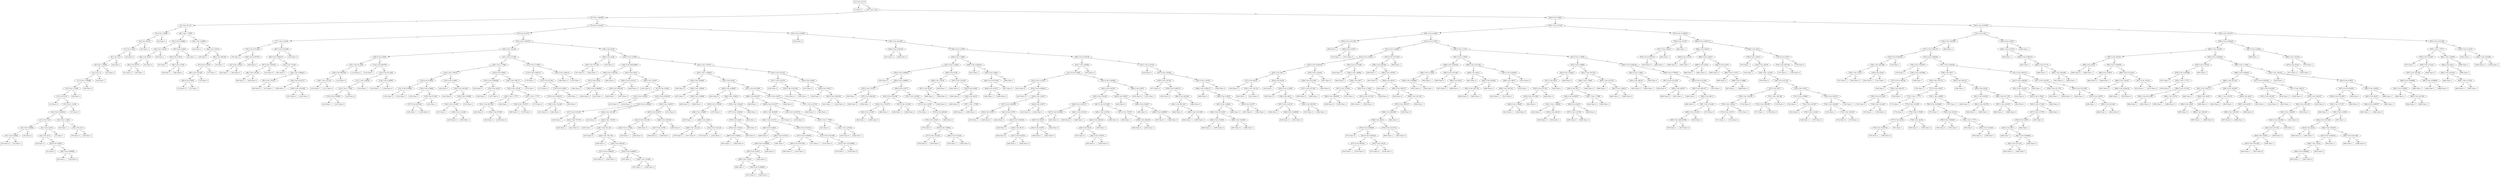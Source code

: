 digraph 1 {
    node [shape=ellipse]
    node [shape=box]
    "(0) 6 Cut=0.0175" -> "(1) Class=0 " [label="<"]
    node [shape=ellipse]
    "(0) 6 Cut=0.0175" -> "(2) 3 Cut=118.2" [label=">="]
    node [shape=ellipse]
    "(2) 3 Cut=118.2" -> "(3) 5 Cut=1.962559" [label="<"]
    node [shape=ellipse]
    "(2) 3 Cut=118.2" -> "(504) 6 Cut=0.0625" [label=">="]
    node [shape=ellipse]
    "(3) 5 Cut=1.962559" -> "(4) 2 Cut=50.175" [label="<"]
    node [shape=ellipse]
    "(3) 5 Cut=1.962559" -> "(75) 4 Cut=0.018141" [label=">="]
    node [shape=ellipse]
    "(4) 2 Cut=50.175" -> "(5) 5 Cut=1.80493" [label="<"]
    node [shape=ellipse]
    "(4) 2 Cut=50.175" -> "(46) 1 Cut=1.77085" [label=">="]
    node [shape=ellipse]
    "(5) 5 Cut=1.80493" -> "(6) 2 Cut=26.575" [label="<"]
    node [shape=box]
    "(5) 5 Cut=1.80493" -> "(45) Class=0 " [label=">="]
    node [shape=ellipse]
    "(6) 2 Cut=26.575" -> "(7) 5 Cut=1.6643" [label="<"]
    node [shape=box]
    "(6) 2 Cut=26.575" -> "(44) Class=1 " [label=">="]
    node [shape=ellipse]
    "(7) 5 Cut=1.6643" -> "(8) 2 Cut=16.5" [label="<"]
    node [shape=box]
    "(7) 5 Cut=1.6643" -> "(43) Class=0 " [label=">="]
    node [shape=ellipse]
    "(8) 2 Cut=16.5" -> "(9) 5 Cut=1.50855" [label="<"]
    node [shape=box]
    "(8) 2 Cut=16.5" -> "(42) Class=1 " [label=">="]
    node [shape=ellipse]
    "(9) 5 Cut=1.50855" -> "(10) 2 Cut=12" [label="<"]
    node [shape=box]
    "(9) 5 Cut=1.50855" -> "(41) Class=0 " [label=">="]
    node [shape=ellipse]
    "(10) 2 Cut=12" -> "(11) 5 Cut=1.393689" [label="<"]
    node [shape=box]
    "(10) 2 Cut=12" -> "(40) Class=1 " [label=">="]
    node [shape=ellipse]
    "(11) 5 Cut=1.393689" -> "(12) 5 Cut=1.35366" [label="<"]
    node [shape=box]
    "(11) 5 Cut=1.393689" -> "(39) Class=0 " [label=">="]
    node [shape=ellipse]
    "(12) 5 Cut=1.35366" -> "(13) 2 Cut=6.35" [label="<"]
    node [shape=box]
    "(12) 5 Cut=1.35366" -> "(38) Class=1 " [label=">="]
    node [shape=box]
    "(13) 2 Cut=6.35" -> "(14) Class=0 " [label="<"]
    node [shape=ellipse]
    "(13) 2 Cut=6.35" -> "(15) 5 Cut=1.31916" [label=">="]
    node [shape=ellipse]
    "(15) 5 Cut=1.31916" -> "(16) 0 Cut=0.020104" [label="<"]
    node [shape=box]
    "(15) 5 Cut=1.31916" -> "(37) Class=0 " [label=">="]
    node [shape=ellipse]
    "(16) 0 Cut=0.020104" -> "(17) 2 Cut=7.45" [label="<"]
    node [shape=ellipse]
    "(16) 0 Cut=0.020104" -> "(32) 5 Cut=1.24021" [label=">="]
    node [shape=ellipse]
    "(17) 2 Cut=7.45" -> "(18) 3 Cut=5.98006" [label="<"]
    node [shape=ellipse]
    "(17) 2 Cut=7.45" -> "(23) 1 Cut=2.0316" [label=">="]
    node [shape=ellipse]
    "(18) 3 Cut=5.98006" -> "(19) 1 Cut=2.28556" [label="<"]
    node [shape=box]
    "(18) 3 Cut=5.98006" -> "(22) Class=0 " [label=">="]
    node [shape=box]
    "(19) 1 Cut=2.28556" -> "(20) Class=0 " [label="<"]
    node [shape=box]
    "(19) 1 Cut=2.28556" -> "(21) Class=1 " [label=">="]
    node [shape=ellipse]
    "(23) 1 Cut=2.0316" -> "(24) 2 Cut=8.75" [label="<"]
    node [shape=box]
    "(23) 1 Cut=2.0316" -> "(31) Class=1 " [label=">="]
    node [shape=box]
    "(24) 2 Cut=8.75" -> "(25) Class=0 " [label="<"]
    node [shape=ellipse]
    "(24) 2 Cut=8.75" -> "(26) 6 Cut=0.0625" [label=">="]
    node [shape=box]
    "(26) 6 Cut=0.0625" -> "(27) Class=0 " [label="<"]
    node [shape=ellipse]
    "(26) 6 Cut=0.0625" -> "(28) 0 Cut=0.008909" [label=">="]
    node [shape=box]
    "(28) 0 Cut=0.008909" -> "(29) Class=1 " [label="<"]
    node [shape=box]
    "(28) 0 Cut=0.008909" -> "(30) Class=0 " [label=">="]
    node [shape=box]
    "(32) 5 Cut=1.24021" -> "(33) Class=1 " [label="<"]
    node [shape=ellipse]
    "(32) 5 Cut=1.24021" -> "(34) 2 Cut=8.15" [label=">="]
    node [shape=box]
    "(34) 2 Cut=8.15" -> "(35) Class=0 " [label="<"]
    node [shape=box]
    "(34) 2 Cut=8.15" -> "(36) Class=1 " [label=">="]
    node [shape=ellipse]
    "(46) 1 Cut=1.77085" -> "(47) 0 Cut=0.50882" [label="<"]
    node [shape=ellipse]
    "(46) 1 Cut=1.77085" -> "(62) 1 Cut=2.28556" [label=">="]
    node [shape=ellipse]
    "(47) 0 Cut=0.50882" -> "(48) 2 Cut=130.05" [label="<"]
    node [shape=ellipse]
    "(47) 0 Cut=0.50882" -> "(55) 6 Cut=0.0625" [label=">="]
    node [shape=ellipse]
    "(48) 2 Cut=130.05" -> "(49) 2 Cut=94.65" [label="<"]
    node [shape=box]
    "(48) 2 Cut=130.05" -> "(54) Class=1 " [label=">="]
    node [shape=ellipse]
    "(49) 2 Cut=94.65" -> "(50) 2 Cut=80.75" [label="<"]
    node [shape=box]
    "(49) 2 Cut=94.65" -> "(53) Class=0 " [label=">="]
    node [shape=box]
    "(50) 2 Cut=80.75" -> "(51) Class=0 " [label="<"]
    node [shape=box]
    "(50) 2 Cut=80.75" -> "(52) Class=1 " [label=">="]
    node [shape=ellipse]
    "(55) 6 Cut=0.0625" -> "(56) 6 Cut=0.0375" [label="<"]
    node [shape=box]
    "(55) 6 Cut=0.0625" -> "(61) Class=1 " [label=">="]
    node [shape=box]
    "(56) 6 Cut=0.0375" -> "(57) Class=1 " [label="<"]
    node [shape=ellipse]
    "(56) 6 Cut=0.0375" -> "(58) 2 Cut=110.95" [label=">="]
    node [shape=box]
    "(58) 2 Cut=110.95" -> "(59) Class=1 " [label="<"]
    node [shape=box]
    "(58) 2 Cut=110.95" -> "(60) Class=0 " [label=">="]
    node [shape=box]
    "(62) 1 Cut=2.28556" -> "(63) Class=1 " [label="<"]
    node [shape=ellipse]
    "(62) 1 Cut=2.28556" -> "(64) 2 Cut=130.05" [label=">="]
    node [shape=box]
    "(64) 2 Cut=130.05" -> "(65) Class=1 " [label="<"]
    node [shape=ellipse]
    "(64) 2 Cut=130.05" -> "(66) 2 Cut=209.425" [label=">="]
    node [shape=ellipse]
    "(66) 2 Cut=209.425" -> "(67) 6 Cut=0.0875" [label="<"]
    node [shape=box]
    "(66) 2 Cut=209.425" -> "(74) Class=1 " [label=">="]
    node [shape=ellipse]
    "(67) 6 Cut=0.0875" -> "(68) 2 Cut=152.425" [label="<"]
    node [shape=box]
    "(67) 6 Cut=0.0875" -> "(73) Class=1 " [label=">="]
    node [shape=ellipse]
    "(68) 2 Cut=152.425" -> "(69) 6 Cut=0.0625" [label="<"]
    node [shape=box]
    "(68) 2 Cut=152.425" -> "(72) Class=0 " [label=">="]
    node [shape=box]
    "(69) 6 Cut=0.0625" -> "(70) Class=0 " [label="<"]
    node [shape=box]
    "(69) 6 Cut=0.0625" -> "(71) Class=1 " [label=">="]
    node [shape=ellipse]
    "(75) 4 Cut=0.018141" -> "(76) 6 Cut=0.0375" [label="<"]
    node [shape=ellipse]
    "(75) 4 Cut=0.018141" -> "(343) 3 Cut=45.9585" [label=">="]
    node [shape=ellipse]
    "(76) 6 Cut=0.0375" -> "(77) 1 Cut=2.27106" [label="<"]
    node [shape=ellipse]
    "(76) 6 Cut=0.0375" -> "(104) 4 Cut=0.007474" [label=">="]
    node [shape=ellipse]
    "(77) 1 Cut=2.27106" -> "(78) 0 Cut=0.511283" [label="<"]
    node [shape=ellipse]
    "(77) 1 Cut=2.27106" -> "(85) 4 Cut=0.013495" [label=">="]
    node [shape=box]
    "(78) 0 Cut=0.511283" -> "(79) Class=0 " [label="<"]
    node [shape=ellipse]
    "(78) 0 Cut=0.511283" -> "(80) 4 Cut=0.007474" [label=">="]
    node [shape=ellipse]
    "(80) 4 Cut=0.007474" -> "(81) 5 Cut=3.69411" [label="<"]
    node [shape=box]
    "(80) 4 Cut=0.007474" -> "(84) Class=0 " [label=">="]
    node [shape=box]
    "(81) 5 Cut=3.69411" -> "(82) Class=1 " [label="<"]
    node [shape=box]
    "(81) 5 Cut=3.69411" -> "(83) Class=0 " [label=">="]
    node [shape=ellipse]
    "(85) 4 Cut=0.013495" -> "(86) 0 Cut=0.000115" [label="<"]
    node [shape=box]
    "(85) 4 Cut=0.013495" -> "(103) Class=0 " [label=">="]
    node [shape=ellipse]
    "(86) 0 Cut=0.000115" -> "(87) 4 Cut=0.007451" [label="<"]
    node [shape=ellipse]
    "(86) 0 Cut=0.000115" -> "(92) 2 Cut=110.95" [label=">="]
    node [shape=ellipse]
    "(87) 4 Cut=0.007451" -> "(88) 3 Cut=109.461" [label="<"]
    node [shape=box]
    "(87) 4 Cut=0.007451" -> "(91) Class=0 " [label=">="]
    node [shape=box]
    "(88) 3 Cut=109.461" -> "(89) Class=1 " [label="<"]
    node [shape=box]
    "(88) 3 Cut=109.461" -> "(90) Class=0 " [label=">="]
    node [shape=box]
    "(92) 2 Cut=110.95" -> "(93) Class=0 " [label="<"]
    node [shape=ellipse]
    "(92) 2 Cut=110.95" -> "(94) 4 Cut=0.008012" [label=">="]
    node [shape=ellipse]
    "(94) 4 Cut=0.008012" -> "(95) 2 Cut=178.675" [label="<"]
    node [shape=ellipse]
    "(94) 4 Cut=0.008012" -> "(98) 4 Cut=0.010717" [label=">="]
    node [shape=box]
    "(95) 2 Cut=178.675" -> "(96) Class=0 " [label="<"]
    node [shape=box]
    "(95) 2 Cut=178.675" -> "(97) Class=1 " [label=">="]
    node [shape=box]
    "(98) 4 Cut=0.010717" -> "(99) Class=1 " [label="<"]
    node [shape=ellipse]
    "(98) 4 Cut=0.010717" -> "(100) 4 Cut=0.012363" [label=">="]
    node [shape=box]
    "(100) 4 Cut=0.012363" -> "(101) Class=0 " [label="<"]
    node [shape=box]
    "(100) 4 Cut=0.012363" -> "(102) Class=1 " [label=">="]
    node [shape=ellipse]
    "(104) 4 Cut=0.007474" -> "(105) 2 Cut=152.425" [label="<"]
    node [shape=ellipse]
    "(104) 4 Cut=0.007474" -> "(188) 2 Cut=94.65" [label=">="]
    node [shape=ellipse]
    "(105) 2 Cut=152.425" -> "(106) 6 Cut=0.0625" [label="<"]
    node [shape=ellipse]
    "(105) 2 Cut=152.425" -> "(127) 1 Cut=2.27106" [label=">="]
    node [shape=ellipse]
    "(106) 6 Cut=0.0625" -> "(107) 3 Cut=91.2429" [label="<"]
    node [shape=ellipse]
    "(106) 6 Cut=0.0625" -> "(114) 3 Cut=86.8758" [label=">="]
    node [shape=ellipse]
    "(107) 3 Cut=91.2429" -> "(108) 3 Cut=86.8758" [label="<"]
    node [shape=box]
    "(107) 3 Cut=91.2429" -> "(113) Class=0 " [label=">="]
    node [shape=ellipse]
    "(108) 3 Cut=86.8758" -> "(109) 1 Cut=2.01724" [label="<"]
    node [shape=box]
    "(108) 3 Cut=86.8758" -> "(112) Class=0 " [label=">="]
    node [shape=box]
    "(109) 1 Cut=2.01724" -> "(110) Class=1 " [label="<"]
    node [shape=box]
    "(109) 1 Cut=2.01724" -> "(111) Class=0 " [label=">="]
    node [shape=box]
    "(114) 3 Cut=86.8758" -> "(115) Class=1 " [label="<"]
    node [shape=ellipse]
    "(114) 3 Cut=86.8758" -> "(116) 3 Cut=91.2429" [label=">="]
    node [shape=ellipse]
    "(116) 3 Cut=91.2429" -> "(117) 1 Cut=2.28556" [label="<"]
    node [shape=ellipse]
    "(116) 3 Cut=91.2429" -> "(124) 1 Cut=2.28556" [label=">="]
    node [shape=ellipse]
    "(117) 1 Cut=2.28556" -> "(118) 1 Cut=1.77085" [label="<"]
    node [shape=box]
    "(117) 1 Cut=2.28556" -> "(123) Class=1 " [label=">="]
    node [shape=ellipse]
    "(118) 1 Cut=1.77085" -> "(119) 0 Cut=0.50882" [label="<"]
    node [shape=box]
    "(118) 1 Cut=1.77085" -> "(122) Class=0 " [label=">="]
    node [shape=box]
    "(119) 0 Cut=0.50882" -> "(120) Class=1 " [label="<"]
    node [shape=box]
    "(119) 0 Cut=0.50882" -> "(121) Class=0 " [label=">="]
    node [shape=box]
    "(124) 1 Cut=2.28556" -> "(125) Class=1 " [label="<"]
    node [shape=box]
    "(124) 1 Cut=2.28556" -> "(126) Class=0 " [label=">="]
    node [shape=ellipse]
    "(127) 1 Cut=2.27106" -> "(128) 1 Cut=1.77085" [label="<"]
    node [shape=ellipse]
    "(127) 1 Cut=2.27106" -> "(173) 5 Cut=3.74555" [label=">="]
    node [shape=ellipse]
    "(128) 1 Cut=1.77085" -> "(129) 2 Cut=178.675" [label="<"]
    node [shape=ellipse]
    "(128) 1 Cut=1.77085" -> "(152) 6 Cut=0.0625" [label=">="]
    node [shape=ellipse]
    "(129) 2 Cut=178.675" -> "(130) 6 Cut=0.0625" [label="<"]
    node [shape=ellipse]
    "(129) 2 Cut=178.675" -> "(141) 6 Cut=0.0625" [label=">="]
    node [shape=ellipse]
    "(130) 6 Cut=0.0625" -> "(131) 0 Cut=0.50882" [label="<"]
    node [shape=ellipse]
    "(130) 6 Cut=0.0625" -> "(134) 0 Cut=0.50882" [label=">="]
    node [shape=box]
    "(131) 0 Cut=0.50882" -> "(132) Class=0 " [label="<"]
    node [shape=box]
    "(131) 0 Cut=0.50882" -> "(133) Class=1 " [label=">="]
    node [shape=box]
    "(134) 0 Cut=0.50882" -> "(135) Class=1 " [label="<"]
    node [shape=ellipse]
    "(134) 0 Cut=0.50882" -> "(136) 3 Cut=97.692" [label=">="]
    node [shape=ellipse]
    "(136) 3 Cut=97.692" -> "(137) 3 Cut=94.7622" [label="<"]
    node [shape=box]
    "(136) 3 Cut=97.692" -> "(140) Class=1 " [label=">="]
    node [shape=box]
    "(137) 3 Cut=94.7622" -> "(138) Class=1 " [label="<"]
    node [shape=box]
    "(137) 3 Cut=94.7622" -> "(139) Class=0 " [label=">="]
    node [shape=box]
    "(141) 6 Cut=0.0625" -> "(142) Class=1 " [label="<"]
    node [shape=ellipse]
    "(141) 6 Cut=0.0625" -> "(143) 3 Cut=106.166" [label=">="]
    node [shape=box]
    "(143) 3 Cut=106.166" -> "(144) Class=0 " [label="<"]
    node [shape=ellipse]
    "(143) 3 Cut=106.166" -> "(145) 0 Cut=0.50882" [label=">="]
    node [shape=ellipse]
    "(145) 0 Cut=0.50882" -> "(146) 3 Cut=110.803" [label="<"]
    node [shape=box]
    "(145) 0 Cut=0.50882" -> "(151) Class=1 " [label=">="]
    node [shape=box]
    "(146) 3 Cut=110.803" -> "(147) Class=1 " [label="<"]
    node [shape=ellipse]
    "(146) 3 Cut=110.803" -> "(148) 3 Cut=114.248" [label=">="]
    node [shape=box]
    "(148) 3 Cut=114.248" -> "(149) Class=0 " [label="<"]
    node [shape=box]
    "(148) 3 Cut=114.248" -> "(150) Class=1 " [label=">="]
    node [shape=ellipse]
    "(152) 6 Cut=0.0625" -> "(153) 4 Cut=0.006386" [label="<"]
    node [shape=ellipse]
    "(152) 6 Cut=0.0625" -> "(158) 3 Cut=108.177" [label=">="]
    node [shape=box]
    "(153) 4 Cut=0.006386" -> "(154) Class=0 " [label="<"]
    node [shape=ellipse]
    "(153) 4 Cut=0.006386" -> "(155) 0 Cut=9e-05" [label=">="]
    node [shape=box]
    "(155) 0 Cut=9e-05" -> "(156) Class=1 " [label="<"]
    node [shape=box]
    "(155) 0 Cut=9e-05" -> "(157) Class=0 " [label=">="]
    node [shape=ellipse]
    "(158) 3 Cut=108.177" -> "(159) 3 Cut=101.56" [label="<"]
    node [shape=box]
    "(158) 3 Cut=108.177" -> "(172) Class=1 " [label=">="]
    node [shape=ellipse]
    "(159) 3 Cut=101.56" -> "(160) 1 Cut=1.77771" [label="<"]
    node [shape=ellipse]
    "(159) 3 Cut=101.56" -> "(167) 1 Cut=1.77771" [label=">="]
    node [shape=ellipse]
    "(160) 1 Cut=1.77771" -> "(161) 3 Cut=94.7622" [label="<"]
    node [shape=box]
    "(160) 1 Cut=1.77771" -> "(166) Class=1 " [label=">="]
    node [shape=box]
    "(161) 3 Cut=94.7622" -> "(162) Class=0 " [label="<"]
    node [shape=ellipse]
    "(161) 3 Cut=94.7622" -> "(163) 3 Cut=97.692" [label=">="]
    node [shape=box]
    "(163) 3 Cut=97.692" -> "(164) Class=1 " [label="<"]
    node [shape=box]
    "(163) 3 Cut=97.692" -> "(165) Class=0 " [label=">="]
    node [shape=ellipse]
    "(167) 1 Cut=1.77771" -> "(168) 2 Cut=178.675" [label="<"]
    node [shape=box]
    "(167) 1 Cut=1.77771" -> "(171) Class=0 " [label=">="]
    node [shape=box]
    "(168) 2 Cut=178.675" -> "(169) Class=0 " [label="<"]
    node [shape=box]
    "(168) 2 Cut=178.675" -> "(170) Class=1 " [label=">="]
    node [shape=ellipse]
    "(173) 5 Cut=3.74555" -> "(174) 0 Cut=0.000115" [label="<"]
    node [shape=ellipse]
    "(173) 5 Cut=3.74555" -> "(185) 0 Cut=0.000115" [label=">="]
    node [shape=box]
    "(174) 0 Cut=0.000115" -> "(175) Class=1 " [label="<"]
    node [shape=ellipse]
    "(174) 0 Cut=0.000115" -> "(176) 3 Cut=97.692" [label=">="]
    node [shape=box]
    "(176) 3 Cut=97.692" -> "(177) Class=0 " [label="<"]
    node [shape=ellipse]
    "(176) 3 Cut=97.692" -> "(178) 6 Cut=0.0625" [label=">="]
    node [shape=ellipse]
    "(178) 6 Cut=0.0625" -> "(179) 4 Cut=0.004723" [label="<"]
    node [shape=box]
    "(178) 6 Cut=0.0625" -> "(184) Class=1 " [label=">="]
    node [shape=ellipse]
    "(179) 4 Cut=0.004723" -> "(180) 3 Cut=114.248" [label="<"]
    node [shape=box]
    "(179) 4 Cut=0.004723" -> "(183) Class=1 " [label=">="]
    node [shape=box]
    "(180) 3 Cut=114.248" -> "(181) Class=0 " [label="<"]
    node [shape=box]
    "(180) 3 Cut=114.248" -> "(182) Class=1 " [label=">="]
    node [shape=box]
    "(185) 0 Cut=0.000115" -> "(186) Class=0 " [label="<"]
    node [shape=box]
    "(185) 0 Cut=0.000115" -> "(187) Class=1 " [label=">="]
    node [shape=ellipse]
    "(188) 2 Cut=94.65" -> "(189) 0 Cut=2e-06" [label="<"]
    node [shape=ellipse]
    "(188) 2 Cut=94.65" -> "(194) 5 Cut=3.47496" [label=">="]
    node [shape=ellipse]
    "(189) 0 Cut=2e-06" -> "(190) 3 Cut=57.2319" [label="<"]
    node [shape=box]
    "(189) 0 Cut=2e-06" -> "(193) Class=0 " [label=">="]
    node [shape=box]
    "(190) 3 Cut=57.2319" -> "(191) Class=0 " [label="<"]
    node [shape=box]
    "(190) 3 Cut=57.2319" -> "(192) Class=1 " [label=">="]
    node [shape=ellipse]
    "(194) 5 Cut=3.47496" -> "(195) 3 Cut=66.602999" [label="<"]
    node [shape=ellipse]
    "(194) 5 Cut=3.47496" -> "(252) 2 Cut=178.675" [label=">="]
    node [shape=ellipse]
    "(195) 3 Cut=66.602999" -> "(196) 0 Cut=0.020104" [label="<"]
    node [shape=ellipse]
    "(195) 3 Cut=66.602999" -> "(203) 0 Cut=9e-05" [label=">="]
    node [shape=ellipse]
    "(196) 0 Cut=0.020104" -> "(197) 0 Cut=9e-05" [label="<"]
    node [shape=box]
    "(196) 0 Cut=0.020104" -> "(202) Class=0 " [label=">="]
    node [shape=box]
    "(197) 0 Cut=9e-05" -> "(198) Class=1 " [label="<"]
    node [shape=ellipse]
    "(197) 0 Cut=9e-05" -> "(199) 0 Cut=0.008909" [label=">="]
    node [shape=box]
    "(199) 0 Cut=0.008909" -> "(200) Class=0 " [label="<"]
    node [shape=box]
    "(199) 0 Cut=0.008909" -> "(201) Class=1 " [label=">="]
    node [shape=ellipse]
    "(203) 0 Cut=9e-05" -> "(204) 4 Cut=0.012115" [label="<"]
    node [shape=ellipse]
    "(203) 0 Cut=9e-05" -> "(209) 2 Cut=130.05" [label=">="]
    node [shape=ellipse]
    "(204) 4 Cut=0.012115" -> "(205) 2 Cut=209.425" [label="<"]
    node [shape=box]
    "(204) 4 Cut=0.012115" -> "(208) Class=0 " [label=">="]
    node [shape=box]
    "(205) 2 Cut=209.425" -> "(206) Class=1 " [label="<"]
    node [shape=box]
    "(205) 2 Cut=209.425" -> "(207) Class=0 " [label=">="]
    node [shape=box]
    "(209) 2 Cut=130.05" -> "(210) Class=0 " [label="<"]
    node [shape=ellipse]
    "(209) 2 Cut=130.05" -> "(211) 6 Cut=0.0625" [label=">="]
    node [shape=ellipse]
    "(211) 6 Cut=0.0625" -> "(212) 5 Cut=3.45234" [label="<"]
    node [shape=ellipse]
    "(211) 6 Cut=0.0625" -> "(215) 0 Cut=0.020104" [label=">="]
    node [shape=box]
    "(212) 5 Cut=3.45234" -> "(213) Class=0 " [label="<"]
    node [shape=box]
    "(212) 5 Cut=3.45234" -> "(214) Class=1 " [label=">="]
    node [shape=ellipse]
    "(215) 0 Cut=0.020104" -> "(216) 0 Cut=0.000203" [label="<"]
    node [shape=ellipse]
    "(215) 0 Cut=0.020104" -> "(239) 5 Cut=3.40019" [label=">="]
    node [shape=ellipse]
    "(216) 0 Cut=0.000203" -> "(217) 4 Cut=0.01297" [label="<"]
    node [shape=ellipse]
    "(216) 0 Cut=0.000203" -> "(222) 2 Cut=152.425" [label=">="]
    node [shape=box]
    "(217) 4 Cut=0.01297" -> "(218) Class=1 " [label="<"]
    node [shape=ellipse]
    "(217) 4 Cut=0.01297" -> "(219) 3 Cut=75.7723" [label=">="]
    node [shape=box]
    "(219) 3 Cut=75.7723" -> "(220) Class=1 " [label="<"]
    node [shape=box]
    "(219) 3 Cut=75.7723" -> "(221) Class=0 " [label=">="]
    node [shape=box]
    "(222) 2 Cut=152.425" -> "(223) Class=0 " [label="<"]
    node [shape=ellipse]
    "(222) 2 Cut=152.425" -> "(224) 2 Cut=178.675" [label=">="]
    node [shape=box]
    "(224) 2 Cut=178.675" -> "(225) Class=1 " [label="<"]
    node [shape=ellipse]
    "(224) 2 Cut=178.675" -> "(226) 3 Cut=101.155" [label=">="]
    node [shape=box]
    "(226) 3 Cut=101.155" -> "(227) Class=0 " [label="<"]
    node [shape=ellipse]
    "(226) 3 Cut=101.155" -> "(228) 3 Cut=101.736" [label=">="]
    node [shape=box]
    "(228) 3 Cut=101.736" -> "(229) Class=1 " [label="<"]
    node [shape=ellipse]
    "(228) 3 Cut=101.736" -> "(230) 2 Cut=209.425" [label=">="]
    node [shape=ellipse]
    "(230) 2 Cut=209.425" -> "(231) 0 Cut=0.008935" [label="<"]
    node [shape=ellipse]
    "(230) 2 Cut=209.425" -> "(234) 0 Cut=0.008935" [label=">="]
    node [shape=box]
    "(231) 0 Cut=0.008935" -> "(232) Class=0 " [label="<"]
    node [shape=box]
    "(231) 0 Cut=0.008935" -> "(233) Class=1 " [label=">="]
    node [shape=box]
    "(234) 0 Cut=0.008935" -> "(235) Class=1 " [label="<"]
    node [shape=ellipse]
    "(234) 0 Cut=0.008935" -> "(236) 3 Cut=116.862" [label=">="]
    node [shape=box]
    "(236) 3 Cut=116.862" -> "(237) Class=1 " [label="<"]
    node [shape=box]
    "(236) 3 Cut=116.862" -> "(238) Class=0 " [label=">="]
    node [shape=ellipse]
    "(239) 5 Cut=3.40019" -> "(240) 6 Cut=0.0875" [label="<"]
    node [shape=box]
    "(239) 5 Cut=3.40019" -> "(251) Class=0 " [label=">="]
    node [shape=ellipse]
    "(240) 6 Cut=0.0875" -> "(241) 0 Cut=0.511283" [label="<"]
    node [shape=ellipse]
    "(240) 6 Cut=0.0875" -> "(246) 2 Cut=209.425" [label=">="]
    node [shape=ellipse]
    "(241) 0 Cut=0.511283" -> "(242) 5 Cut=3.31942" [label="<"]
    node [shape=box]
    "(241) 0 Cut=0.511283" -> "(245) Class=0 " [label=">="]
    node [shape=box]
    "(242) 5 Cut=3.31942" -> "(243) Class=1 " [label="<"]
    node [shape=box]
    "(242) 5 Cut=3.31942" -> "(244) Class=0 " [label=">="]
    node [shape=ellipse]
    "(246) 2 Cut=209.425" -> "(247) 5 Cut=3.2787" [label="<"]
    node [shape=box]
    "(246) 2 Cut=209.425" -> "(250) Class=0 " [label=">="]
    node [shape=box]
    "(247) 5 Cut=3.2787" -> "(248) Class=0 " [label="<"]
    node [shape=box]
    "(247) 5 Cut=3.2787" -> "(249) Class=1 " [label=">="]
    node [shape=ellipse]
    "(252) 2 Cut=178.675" -> "(253) 1 Cut=1.382029" [label="<"]
    node [shape=ellipse]
    "(252) 2 Cut=178.675" -> "(330) 3 Cut=103.415" [label=">="]
    node [shape=ellipse]
    "(253) 1 Cut=1.382029" -> "(254) 4 Cut=0.00805" [label="<"]
    node [shape=ellipse]
    "(253) 1 Cut=1.382029" -> "(261) 0 Cut=9e-05" [label=">="]
    node [shape=box]
    "(254) 4 Cut=0.00805" -> "(255) Class=0 " [label="<"]
    node [shape=ellipse]
    "(254) 4 Cut=0.00805" -> "(256) 5 Cut=3.55654" [label=">="]
    node [shape=box]
    "(256) 5 Cut=3.55654" -> "(257) Class=1 " [label="<"]
    node [shape=ellipse]
    "(256) 5 Cut=3.55654" -> "(258) 5 Cut=3.59808" [label=">="]
    node [shape=box]
    "(258) 5 Cut=3.59808" -> "(259) Class=0 " [label="<"]
    node [shape=box]
    "(258) 5 Cut=3.59808" -> "(260) Class=1 " [label=">="]
    node [shape=ellipse]
    "(261) 0 Cut=9e-05" -> "(262) 4 Cut=0.00805" [label="<"]
    node [shape=ellipse]
    "(261) 0 Cut=9e-05" -> "(287) 4 Cut=0.013495" [label=">="]
    node [shape=box]
    "(262) 4 Cut=0.00805" -> "(263) Class=0 " [label="<"]
    node [shape=ellipse]
    "(262) 4 Cut=0.00805" -> "(264) 5 Cut=3.56613" [label=">="]
    node [shape=ellipse]
    "(264) 5 Cut=3.56613" -> "(265) 5 Cut=3.53536" [label="<"]
    node [shape=ellipse]
    "(264) 5 Cut=3.56613" -> "(276) 2 Cut=152.425" [label=">="]
    node [shape=ellipse]
    "(265) 5 Cut=3.53536" -> "(266) 5 Cut=3.49695" [label="<"]
    node [shape=box]
    "(265) 5 Cut=3.53536" -> "(275) Class=1 " [label=">="]
    node [shape=box]
    "(266) 5 Cut=3.49695" -> "(267) Class=1 " [label="<"]
    node [shape=ellipse]
    "(266) 5 Cut=3.49695" -> "(268) 0 Cut=2e-06" [label=">="]
    node [shape=ellipse]
    "(268) 0 Cut=2e-06" -> "(269) 2 Cut=142.125" [label="<"]
    node [shape=ellipse]
    "(268) 0 Cut=2e-06" -> "(272) 2 Cut=142.125" [label=">="]
    node [shape=box]
    "(269) 2 Cut=142.125" -> "(270) Class=1 " [label="<"]
    node [shape=box]
    "(269) 2 Cut=142.125" -> "(271) Class=0 " [label=">="]
    node [shape=box]
    "(272) 2 Cut=142.125" -> "(273) Class=0 " [label="<"]
    node [shape=box]
    "(272) 2 Cut=142.125" -> "(274) Class=1 " [label=">="]
    node [shape=ellipse]
    "(276) 2 Cut=152.425" -> "(277) 5 Cut=3.62518" [label="<"]
    node [shape=box]
    "(276) 2 Cut=152.425" -> "(286) Class=1 " [label=">="]
    node [shape=ellipse]
    "(277) 5 Cut=3.62518" -> "(278) 0 Cut=2e-06" [label="<"]
    node [shape=box]
    "(277) 5 Cut=3.62518" -> "(285) Class=1 " [label=">="]
    node [shape=ellipse]
    "(278) 0 Cut=2e-06" -> "(279) 2 Cut=130.05" [label="<"]
    node [shape=box]
    "(278) 0 Cut=2e-06" -> "(284) Class=0 " [label=">="]
    node [shape=ellipse]
    "(279) 2 Cut=130.05" -> "(280) 5 Cut=3.60209" [label="<"]
    node [shape=box]
    "(279) 2 Cut=130.05" -> "(283) Class=0 " [label=">="]
    node [shape=box]
    "(280) 5 Cut=3.60209" -> "(281) Class=1 " [label="<"]
    node [shape=box]
    "(280) 5 Cut=3.60209" -> "(282) Class=0 " [label=">="]
    node [shape=ellipse]
    "(287) 4 Cut=0.013495" -> "(288) 3 Cut=66.8197" [label="<"]
    node [shape=ellipse]
    "(287) 4 Cut=0.013495" -> "(325) 6 Cut=0.0875" [label=">="]
    node [shape=box]
    "(288) 3 Cut=66.8197" -> "(289) Class=1 " [label="<"]
    node [shape=ellipse]
    "(288) 3 Cut=66.8197" -> "(290) 4 Cut=0.011577" [label=">="]
    node [shape=ellipse]
    "(290) 4 Cut=0.011577" -> "(291) 3 Cut=90.8255" [label="<"]
    node [shape=ellipse]
    "(290) 4 Cut=0.011577" -> "(318) 4 Cut=0.012574" [label=">="]
    node [shape=ellipse]
    "(291) 3 Cut=90.8255" -> "(292) 1 Cut=2.01717" [label="<"]
    node [shape=box]
    "(291) 3 Cut=90.8255" -> "(317) Class=0 " [label=">="]
    node [shape=ellipse]
    "(292) 1 Cut=2.01717" -> "(293) 6 Cut=0.0625" [label="<"]
    node [shape=ellipse]
    "(292) 1 Cut=2.01717" -> "(306) 4 Cut=0.010115" [label=">="]
    node [shape=box]
    "(293) 6 Cut=0.0625" -> "(294) Class=0 " [label="<"]
    node [shape=ellipse]
    "(293) 6 Cut=0.0625" -> "(295) 4 Cut=0.010115" [label=">="]
    node [shape=ellipse]
    "(295) 4 Cut=0.010115" -> "(296) 4 Cut=0.008685" [label="<"]
    node [shape=box]
    "(295) 4 Cut=0.010115" -> "(305) Class=1 " [label=">="]
    node [shape=ellipse]
    "(296) 4 Cut=0.008685" -> "(297) 6 Cut=0.0875" [label="<"]
    node [shape=box]
    "(296) 4 Cut=0.008685" -> "(304) Class=0 " [label=">="]
    node [shape=ellipse]
    "(297) 6 Cut=0.0875" -> "(298) 2 Cut=130.05" [label="<"]
    node [shape=box]
    "(297) 6 Cut=0.0875" -> "(303) Class=0 " [label=">="]
    node [shape=box]
    "(298) 2 Cut=130.05" -> "(299) Class=1 " [label="<"]
    node [shape=ellipse]
    "(298) 2 Cut=130.05" -> "(300) 0 Cut=0.008909" [label=">="]
    node [shape=box]
    "(300) 0 Cut=0.008909" -> "(301) Class=0 " [label="<"]
    node [shape=box]
    "(300) 0 Cut=0.008909" -> "(302) Class=1 " [label=">="]
    node [shape=ellipse]
    "(306) 4 Cut=0.010115" -> "(307) 4 Cut=0.008076" [label="<"]
    node [shape=ellipse]
    "(306) 4 Cut=0.010115" -> "(312) 0 Cut=0.011398" [label=">="]
    node [shape=ellipse]
    "(307) 4 Cut=0.008076" -> "(308) 0 Cut=0.011398" [label="<"]
    node [shape=box]
    "(307) 4 Cut=0.008076" -> "(311) Class=1 " [label=">="]
    node [shape=box]
    "(308) 0 Cut=0.011398" -> "(309) Class=0 " [label="<"]
    node [shape=box]
    "(308) 0 Cut=0.011398" -> "(310) Class=1 " [label=">="]
    node [shape=box]
    "(312) 0 Cut=0.011398" -> "(313) Class=0 " [label="<"]
    node [shape=ellipse]
    "(312) 0 Cut=0.011398" -> "(314) 2 Cut=133.324999" [label=">="]
    node [shape=box]
    "(314) 2 Cut=133.324999" -> "(315) Class=1 " [label="<"]
    node [shape=box]
    "(314) 2 Cut=133.324999" -> "(316) Class=0 " [label=">="]
    node [shape=box]
    "(318) 4 Cut=0.012574" -> "(319) Class=0 " [label="<"]
    node [shape=ellipse]
    "(318) 4 Cut=0.012574" -> "(320) 1 Cut=1.77085" [label=">="]
    node [shape=box]
    "(320) 1 Cut=1.77085" -> "(321) Class=1 " [label="<"]
    node [shape=ellipse]
    "(320) 1 Cut=1.77085" -> "(322) 1 Cut=2.27106" [label=">="]
    node [shape=box]
    "(322) 1 Cut=2.27106" -> "(323) Class=0 " [label="<"]
    node [shape=box]
    "(322) 1 Cut=2.27106" -> "(324) Class=1 " [label=">="]
    node [shape=box]
    "(325) 6 Cut=0.0875" -> "(326) Class=0 " [label="<"]
    node [shape=ellipse]
    "(325) 6 Cut=0.0875" -> "(327) 1 Cut=2.27106" [label=">="]
    node [shape=box]
    "(327) 1 Cut=2.27106" -> "(328) Class=0 " [label="<"]
    node [shape=box]
    "(327) 1 Cut=2.27106" -> "(329) Class=1 " [label=">="]
    node [shape=ellipse]
    "(330) 3 Cut=103.415" -> "(331) 1 Cut=2.01724" [label="<"]
    node [shape=ellipse]
    "(330) 3 Cut=103.415" -> "(336) 6 Cut=0.0625" [label=">="]
    node [shape=box]
    "(331) 1 Cut=2.01724" -> "(332) Class=0 " [label="<"]
    node [shape=ellipse]
    "(331) 1 Cut=2.01724" -> "(333) 0 Cut=0.011285" [label=">="]
    node [shape=box]
    "(333) 0 Cut=0.011285" -> "(334) Class=0 " [label="<"]
    node [shape=box]
    "(333) 0 Cut=0.011285" -> "(335) Class=1 " [label=">="]
    node [shape=box]
    "(336) 6 Cut=0.0625" -> "(337) Class=0 " [label="<"]
    node [shape=ellipse]
    "(336) 6 Cut=0.0625" -> "(338) 6 Cut=0.0875" [label=">="]
    node [shape=box]
    "(338) 6 Cut=0.0875" -> "(339) Class=1 " [label="<"]
    node [shape=ellipse]
    "(338) 6 Cut=0.0875" -> "(340) 0 Cut=0.020104" [label=">="]
    node [shape=box]
    "(340) 0 Cut=0.020104" -> "(341) Class=1 " [label="<"]
    node [shape=box]
    "(340) 0 Cut=0.020104" -> "(342) Class=0 " [label=">="]
    node [shape=box]
    "(343) 3 Cut=45.9585" -> "(344) Class=0 " [label="<"]
    node [shape=ellipse]
    "(343) 3 Cut=45.9585" -> "(345) 3 Cut=46.1684" [label=">="]
    node [shape=ellipse]
    "(345) 3 Cut=46.1684" -> "(346) 0 Cut=0.020104" [label="<"]
    node [shape=ellipse]
    "(345) 3 Cut=46.1684" -> "(349) 5 Cut=2.29787" [label=">="]
    node [shape=box]
    "(346) 0 Cut=0.020104" -> "(347) Class=1 " [label="<"]
    node [shape=box]
    "(346) 0 Cut=0.020104" -> "(348) Class=0 " [label=">="]
    node [shape=ellipse]
    "(349) 5 Cut=2.29787" -> "(350) 5 Cut=2.24891" [label="<"]
    node [shape=ellipse]
    "(349) 5 Cut=2.29787" -> "(409) 4 Cut=0.024148" [label=">="]
    node [shape=ellipse]
    "(350) 5 Cut=2.24891" -> "(351) 5 Cut=2.14839" [label="<"]
    node [shape=ellipse]
    "(350) 5 Cut=2.24891" -> "(400) 0 Cut=0.020104" [label=">="]
    node [shape=ellipse]
    "(351) 5 Cut=2.14839" -> "(352) 0 Cut=0.000203" [label="<"]
    node [shape=ellipse]
    "(351) 5 Cut=2.14839" -> "(385) 0 Cut=2e-06" [label=">="]
    node [shape=box]
    "(352) 0 Cut=0.000203" -> "(353) Class=0 " [label="<"]
    node [shape=ellipse]
    "(352) 0 Cut=0.000203" -> "(354) 0 Cut=0.008935" [label=">="]
    node [shape=ellipse]
    "(354) 0 Cut=0.008935" -> "(355) 2 Cut=178.675" [label="<"]
    node [shape=ellipse]
    "(354) 0 Cut=0.008935" -> "(360) 6 Cut=0.0375" [label=">="]
    node [shape=box]
    "(355) 2 Cut=178.675" -> "(356) Class=1 " [label="<"]
    node [shape=ellipse]
    "(355) 2 Cut=178.675" -> "(357) 2 Cut=209.425" [label=">="]
    node [shape=box]
    "(357) 2 Cut=209.425" -> "(358) Class=0 " [label="<"]
    node [shape=box]
    "(357) 2 Cut=209.425" -> "(359) Class=1 " [label=">="]
    node [shape=ellipse]
    "(360) 6 Cut=0.0375" -> "(361) 0 Cut=0.511283" [label="<"]
    node [shape=ellipse]
    "(360) 6 Cut=0.0375" -> "(370) 1 Cut=2.01038" [label=">="]
    node [shape=ellipse]
    "(361) 0 Cut=0.511283" -> "(362) 2 Cut=178.675" [label="<"]
    node [shape=ellipse]
    "(361) 0 Cut=0.511283" -> "(367) 2 Cut=152.425" [label=">="]
    node [shape=ellipse]
    "(362) 2 Cut=178.675" -> "(363) 2 Cut=110.95" [label="<"]
    node [shape=box]
    "(362) 2 Cut=178.675" -> "(366) Class=1 " [label=">="]
    node [shape=box]
    "(363) 2 Cut=110.95" -> "(364) Class=1 " [label="<"]
    node [shape=box]
    "(363) 2 Cut=110.95" -> "(365) Class=0 " [label=">="]
    node [shape=box]
    "(367) 2 Cut=152.425" -> "(368) Class=1 " [label="<"]
    node [shape=box]
    "(367) 2 Cut=152.425" -> "(369) Class=0 " [label=">="]
    node [shape=ellipse]
    "(370) 1 Cut=2.01038" -> "(371) 2 Cut=110.95" [label="<"]
    node [shape=box]
    "(370) 1 Cut=2.01038" -> "(384) Class=0 " [label=">="]
    node [shape=box]
    "(371) 2 Cut=110.95" -> "(372) Class=1 " [label="<"]
    node [shape=ellipse]
    "(371) 2 Cut=110.95" -> "(373) 2 Cut=209.425" [label=">="]
    node [shape=ellipse]
    "(373) 2 Cut=209.425" -> "(374) 2 Cut=130.05" [label="<"]
    node [shape=box]
    "(373) 2 Cut=209.425" -> "(383) Class=0 " [label=">="]
    node [shape=box]
    "(374) 2 Cut=130.05" -> "(375) Class=0 " [label="<"]
    node [shape=ellipse]
    "(374) 2 Cut=130.05" -> "(376) 0 Cut=0.50882" [label=">="]
    node [shape=ellipse]
    "(376) 0 Cut=0.50882" -> "(377) 2 Cut=152.425" [label="<"]
    node [shape=ellipse]
    "(376) 0 Cut=0.50882" -> "(380) 2 Cut=152.425" [label=">="]
    node [shape=box]
    "(377) 2 Cut=152.425" -> "(378) Class=0 " [label="<"]
    node [shape=box]
    "(377) 2 Cut=152.425" -> "(379) Class=1 " [label=">="]
    node [shape=box]
    "(380) 2 Cut=152.425" -> "(381) Class=1 " [label="<"]
    node [shape=box]
    "(380) 2 Cut=152.425" -> "(382) Class=0 " [label=">="]
    node [shape=ellipse]
    "(385) 0 Cut=2e-06" -> "(386) 2 Cut=130.05" [label="<"]
    node [shape=ellipse]
    "(385) 0 Cut=2e-06" -> "(391) 2 Cut=152.425" [label=">="]
    node [shape=ellipse]
    "(386) 2 Cut=130.05" -> "(387) 2 Cut=94.65" [label="<"]
    node [shape=box]
    "(386) 2 Cut=130.05" -> "(390) Class=1 " [label=">="]
    node [shape=box]
    "(387) 2 Cut=94.65" -> "(388) Class=1 " [label="<"]
    node [shape=box]
    "(387) 2 Cut=94.65" -> "(389) Class=0 " [label=">="]
    node [shape=box]
    "(391) 2 Cut=152.425" -> "(392) Class=0 " [label="<"]
    node [shape=ellipse]
    "(391) 2 Cut=152.425" -> "(393) 6 Cut=0.0625" [label=">="]
    node [shape=box]
    "(393) 6 Cut=0.0625" -> "(394) Class=0 " [label="<"]
    node [shape=ellipse]
    "(393) 6 Cut=0.0625" -> "(395) 0 Cut=9e-05" [label=">="]
    node [shape=box]
    "(395) 0 Cut=9e-05" -> "(396) Class=0 " [label="<"]
    node [shape=ellipse]
    "(395) 0 Cut=9e-05" -> "(397) 1 Cut=1.77085" [label=">="]
    node [shape=box]
    "(397) 1 Cut=1.77085" -> "(398) Class=0 " [label="<"]
    node [shape=box]
    "(397) 1 Cut=1.77085" -> "(399) Class=1 " [label=">="]
    node [shape=box]
    "(400) 0 Cut=0.020104" -> "(401) Class=1 " [label="<"]
    node [shape=ellipse]
    "(400) 0 Cut=0.020104" -> "(402) 6 Cut=0.0625" [label=">="]
    node [shape=ellipse]
    "(402) 6 Cut=0.0625" -> "(403) 0 Cut=0.511283" [label="<"]
    node [shape=box]
    "(402) 6 Cut=0.0625" -> "(408) Class=1 " [label=">="]
    node [shape=ellipse]
    "(403) 0 Cut=0.511283" -> "(404) 6 Cut=0.0375" [label="<"]
    node [shape=box]
    "(403) 0 Cut=0.511283" -> "(407) Class=0 " [label=">="]
    node [shape=box]
    "(404) 6 Cut=0.0375" -> "(405) Class=1 " [label="<"]
    node [shape=box]
    "(404) 6 Cut=0.0375" -> "(406) Class=0 " [label=">="]
    node [shape=ellipse]
    "(409) 4 Cut=0.024148" -> "(410) 1 Cut=2.28556" [label="<"]
    node [shape=ellipse]
    "(409) 4 Cut=0.024148" -> "(473) 1 Cut=2.01724" [label=">="]
    node [shape=ellipse]
    "(410) 1 Cut=2.28556" -> "(411) 6 Cut=0.0625" [label="<"]
    node [shape=box]
    "(410) 1 Cut=2.28556" -> "(472) Class=0 " [label=">="]
    node [shape=ellipse]
    "(411) 6 Cut=0.0625" -> "(412) 5 Cut=3.21479" [label="<"]
    node [shape=ellipse]
    "(411) 6 Cut=0.0625" -> "(433) 4 Cut=0.023952" [label=">="]
    node [shape=box]
    "(412) 5 Cut=3.21479" -> "(413) Class=0 " [label="<"]
    node [shape=ellipse]
    "(412) 5 Cut=3.21479" -> "(414) 0 Cut=0.000203" [label=">="]
    node [shape=box]
    "(414) 0 Cut=0.000203" -> "(415) Class=0 " [label="<"]
    node [shape=ellipse]
    "(414) 0 Cut=0.000203" -> "(416) 2 Cut=130.05" [label=">="]
    node [shape=ellipse]
    "(416) 2 Cut=130.05" -> "(417) 0 Cut=0.008935" [label="<"]
    node [shape=ellipse]
    "(416) 2 Cut=130.05" -> "(430) 6 Cut=0.0375" [label=">="]
    node [shape=ellipse]
    "(417) 0 Cut=0.008935" -> "(418) 6 Cut=0.0375" [label="<"]
    node [shape=ellipse]
    "(417) 0 Cut=0.008935" -> "(421) 6 Cut=0.0375" [label=">="]
    node [shape=box]
    "(418) 6 Cut=0.0375" -> "(419) Class=1 " [label="<"]
    node [shape=box]
    "(418) 6 Cut=0.0375" -> "(420) Class=0 " [label=">="]
    node [shape=box]
    "(421) 6 Cut=0.0375" -> "(422) Class=0 " [label="<"]
    node [shape=ellipse]
    "(421) 6 Cut=0.0375" -> "(423) 0 Cut=0.020104" [label=">="]
    node [shape=box]
    "(423) 0 Cut=0.020104" -> "(424) Class=0 " [label="<"]
    node [shape=ellipse]
    "(423) 0 Cut=0.020104" -> "(425) 2 Cut=80.75" [label=">="]
    node [shape=box]
    "(425) 2 Cut=80.75" -> "(426) Class=0 " [label="<"]
    node [shape=ellipse]
    "(425) 2 Cut=80.75" -> "(427) 3 Cut=52.5223" [label=">="]
    node [shape=box]
    "(427) 3 Cut=52.5223" -> "(428) Class=1 " [label="<"]
    node [shape=box]
    "(427) 3 Cut=52.5223" -> "(429) Class=0 " [label=">="]
    node [shape=box]
    "(430) 6 Cut=0.0375" -> "(431) Class=0 " [label="<"]
    node [shape=box]
    "(430) 6 Cut=0.0375" -> "(432) Class=1 " [label=">="]
    node [shape=ellipse]
    "(433) 4 Cut=0.023952" -> "(434) 4 Cut=0.02125" [label="<"]
    node [shape=ellipse]
    "(433) 4 Cut=0.023952" -> "(469) 6 Cut=0.0875" [label=">="]
    node [shape=ellipse]
    "(434) 4 Cut=0.02125" -> "(435) 2 Cut=152.425" [label="<"]
    node [shape=ellipse]
    "(434) 4 Cut=0.02125" -> "(462) 6 Cut=0.0875" [label=">="]
    node [shape=ellipse]
    "(435) 2 Cut=152.425" -> "(436) 4 Cut=0.021107" [label="<"]
    node [shape=ellipse]
    "(435) 2 Cut=152.425" -> "(447) 0 Cut=0.511283" [label=">="]
    node [shape=ellipse]
    "(436) 4 Cut=0.021107" -> "(437) 4 Cut=0.020591" [label="<"]
    node [shape=ellipse]
    "(436) 4 Cut=0.021107" -> "(444) 1 Cut=2.01724" [label=">="]
    node [shape=ellipse]
    "(437) 4 Cut=0.020591" -> "(438) 0 Cut=9e-05" [label="<"]
    node [shape=box]
    "(437) 4 Cut=0.020591" -> "(443) Class=0 " [label=">="]
    node [shape=ellipse]
    "(438) 0 Cut=9e-05" -> "(439) 6 Cut=0.0875" [label="<"]
    node [shape=box]
    "(438) 0 Cut=9e-05" -> "(442) Class=0 " [label=">="]
    node [shape=box]
    "(439) 6 Cut=0.0875" -> "(440) Class=1 " [label="<"]
    node [shape=box]
    "(439) 6 Cut=0.0875" -> "(441) Class=0 " [label=">="]
    node [shape=box]
    "(444) 1 Cut=2.01724" -> "(445) Class=0 " [label="<"]
    node [shape=box]
    "(444) 1 Cut=2.01724" -> "(446) Class=1 " [label=">="]
    node [shape=ellipse]
    "(447) 0 Cut=0.511283" -> "(448) 1 Cut=2.01724" [label="<"]
    node [shape=ellipse]
    "(447) 0 Cut=0.511283" -> "(457) 2 Cut=178.675" [label=">="]
    node [shape=ellipse]
    "(448) 1 Cut=2.01724" -> "(449) 2 Cut=209.425" [label="<"]
    node [shape=box]
    "(448) 1 Cut=2.01724" -> "(456) Class=0 " [label=">="]
    node [shape=ellipse]
    "(449) 2 Cut=209.425" -> "(450) 0 Cut=9e-05" [label="<"]
    node [shape=box]
    "(449) 2 Cut=209.425" -> "(455) Class=1 " [label=">="]
    node [shape=box]
    "(450) 0 Cut=9e-05" -> "(451) Class=0 " [label="<"]
    node [shape=ellipse]
    "(450) 0 Cut=9e-05" -> "(452) 2 Cut=178.675" [label=">="]
    node [shape=box]
    "(452) 2 Cut=178.675" -> "(453) Class=1 " [label="<"]
    node [shape=box]
    "(452) 2 Cut=178.675" -> "(454) Class=0 " [label=">="]
    node [shape=box]
    "(457) 2 Cut=178.675" -> "(458) Class=1 " [label="<"]
    node [shape=ellipse]
    "(457) 2 Cut=178.675" -> "(459) 2 Cut=209.425" [label=">="]
    node [shape=box]
    "(459) 2 Cut=209.425" -> "(460) Class=0 " [label="<"]
    node [shape=box]
    "(459) 2 Cut=209.425" -> "(461) Class=1 " [label=">="]
    node [shape=box]
    "(462) 6 Cut=0.0875" -> "(463) Class=0 " [label="<"]
    node [shape=ellipse]
    "(462) 6 Cut=0.0875" -> "(464) 4 Cut=0.02307" [label=">="]
    node [shape=box]
    "(464) 4 Cut=0.02307" -> "(465) Class=0 " [label="<"]
    node [shape=ellipse]
    "(464) 4 Cut=0.02307" -> "(466) 0 Cut=0.008909" [label=">="]
    node [shape=box]
    "(466) 0 Cut=0.008909" -> "(467) Class=1 " [label="<"]
    node [shape=box]
    "(466) 0 Cut=0.008909" -> "(468) Class=0 " [label=">="]
    node [shape=box]
    "(469) 6 Cut=0.0875" -> "(470) Class=0 " [label="<"]
    node [shape=box]
    "(469) 6 Cut=0.0875" -> "(471) Class=1 " [label=">="]
    node [shape=box]
    "(473) 1 Cut=2.01724" -> "(474) Class=0 " [label="<"]
    node [shape=ellipse]
    "(473) 1 Cut=2.01724" -> "(475) 5 Cut=3.02304" [label=">="]
    node [shape=ellipse]
    "(475) 5 Cut=3.02304" -> "(476) 2 Cut=152.425" [label="<"]
    node [shape=ellipse]
    "(475) 5 Cut=3.02304" -> "(487) 5 Cut=3.10759" [label=">="]
    node [shape=box]
    "(476) 2 Cut=152.425" -> "(477) Class=0 " [label="<"]
    node [shape=ellipse]
    "(476) 2 Cut=152.425" -> "(478) 0 Cut=0.000115" [label=">="]
    node [shape=box]
    "(478) 0 Cut=0.000115" -> "(479) Class=0 " [label="<"]
    node [shape=ellipse]
    "(478) 0 Cut=0.000115" -> "(480) 3 Cut=85.2552" [label=">="]
    node [shape=ellipse]
    "(480) 3 Cut=85.2552" -> "(481) 3 Cut=85.1216" [label="<"]
    node [shape=box]
    "(480) 3 Cut=85.2552" -> "(486) Class=0 " [label=">="]
    node [shape=box]
    "(481) 3 Cut=85.1216" -> "(482) Class=0 " [label="<"]
    node [shape=ellipse]
    "(481) 3 Cut=85.1216" -> "(483) 0 Cut=0.011398" [label=">="]
    node [shape=box]
    "(483) 0 Cut=0.011398" -> "(484) Class=1 " [label="<"]
    node [shape=box]
    "(483) 0 Cut=0.011398" -> "(485) Class=0 " [label=">="]
    node [shape=ellipse]
    "(487) 5 Cut=3.10759" -> "(488) 0 Cut=0.000115" [label="<"]
    node [shape=box]
    "(487) 5 Cut=3.10759" -> "(503) Class=0 " [label=">="]
    node [shape=box]
    "(488) 0 Cut=0.000115" -> "(489) Class=0 " [label="<"]
    node [shape=ellipse]
    "(488) 0 Cut=0.000115" -> "(490) 5 Cut=3.0878" [label=">="]
    node [shape=ellipse]
    "(490) 5 Cut=3.0878" -> "(491) 5 Cut=3.06492" [label="<"]
    node [shape=ellipse]
    "(490) 5 Cut=3.0878" -> "(500) 6 Cut=0.0375" [label=">="]
    node [shape=ellipse]
    "(491) 5 Cut=3.06492" -> "(492) 0 Cut=0.011398" [label="<"]
    node [shape=box]
    "(491) 5 Cut=3.06492" -> "(499) Class=0 " [label=">="]
    node [shape=ellipse]
    "(492) 0 Cut=0.011398" -> "(493) 2 Cut=125.825" [label="<"]
    node [shape=ellipse]
    "(492) 0 Cut=0.011398" -> "(496) 2 Cut=125.825" [label=">="]
    node [shape=box]
    "(493) 2 Cut=125.825" -> "(494) Class=1 " [label="<"]
    node [shape=box]
    "(493) 2 Cut=125.825" -> "(495) Class=0 " [label=">="]
    node [shape=box]
    "(496) 2 Cut=125.825" -> "(497) Class=0 " [label="<"]
    node [shape=box]
    "(496) 2 Cut=125.825" -> "(498) Class=1 " [label=">="]
    node [shape=box]
    "(500) 6 Cut=0.0375" -> "(501) Class=0 " [label="<"]
    node [shape=box]
    "(500) 6 Cut=0.0375" -> "(502) Class=1 " [label=">="]
    node [shape=ellipse]
    "(504) 6 Cut=0.0625" -> "(505) 1 Cut=2.27106" [label="<"]
    node [shape=ellipse]
    "(504) 6 Cut=0.0625" -> "(740) 4 Cut=0.007955" [label=">="]
    node [shape=ellipse]
    "(505) 1 Cut=2.27106" -> "(506) 5 Cut=2.04847" [label="<"]
    node [shape=ellipse]
    "(505) 1 Cut=2.27106" -> "(675) 4 Cut=0.006524" [label=">="]
    node [shape=ellipse]
    "(506) 5 Cut=2.04847" -> "(507) 0 Cut=0.511283" [label="<"]
    node [shape=ellipse]
    "(506) 5 Cut=2.04847" -> "(512) 6 Cut=0.0375" [label=">="]
    node [shape=box]
    "(507) 0 Cut=0.511283" -> "(508) Class=1 " [label="<"]
    node [shape=ellipse]
    "(507) 0 Cut=0.511283" -> "(509) 6 Cut=0.0375" [label=">="]
    node [shape=box]
    "(509) 6 Cut=0.0375" -> "(510) Class=1 " [label="<"]
    node [shape=box]
    "(509) 6 Cut=0.0375" -> "(511) Class=0 " [label=">="]
    node [shape=ellipse]
    "(512) 6 Cut=0.0375" -> "(513) 5 Cut=3.83902" [label="<"]
    node [shape=ellipse]
    "(512) 6 Cut=0.0375" -> "(586) 5 Cut=3.31571" [label=">="]
    node [shape=ellipse]
    "(513) 5 Cut=3.83902" -> "(514) 5 Cut=2.50523" [label="<"]
    node [shape=ellipse]
    "(513) 5 Cut=3.83902" -> "(557) 0 Cut=0.511283" [label=">="]
    node [shape=ellipse]
    "(514) 5 Cut=2.50523" -> "(515) 0 Cut=0.020104" [label="<"]
    node [shape=ellipse]
    "(514) 5 Cut=2.50523" -> "(542) 0 Cut=0.511283" [label=">="]
    node [shape=ellipse]
    "(515) 0 Cut=0.020104" -> "(516) 2 Cut=287.7" [label="<"]
    node [shape=ellipse]
    "(515) 0 Cut=0.020104" -> "(535) 5 Cut=2.20236" [label=">="]
    node [shape=ellipse]
    "(516) 2 Cut=287.7" -> "(517) 0 Cut=9e-05" [label="<"]
    node [shape=ellipse]
    "(516) 2 Cut=287.7" -> "(522) 0 Cut=9e-05" [label=">="]
    node [shape=box]
    "(517) 0 Cut=9e-05" -> "(518) Class=0 " [label="<"]
    node [shape=ellipse]
    "(517) 0 Cut=9e-05" -> "(519) 3 Cut=135.118" [label=">="]
    node [shape=box]
    "(519) 3 Cut=135.118" -> "(520) Class=1 " [label="<"]
    node [shape=box]
    "(519) 3 Cut=135.118" -> "(521) Class=0 " [label=">="]
    node [shape=box]
    "(522) 0 Cut=9e-05" -> "(523) Class=1 " [label="<"]
    node [shape=ellipse]
    "(522) 0 Cut=9e-05" -> "(524) 5 Cut=2.12958" [label=">="]
    node [shape=box]
    "(524) 5 Cut=2.12958" -> "(525) Class=0 " [label="<"]
    node [shape=ellipse]
    "(524) 5 Cut=2.12958" -> "(526) 2 Cut=463.3" [label=">="]
    node [shape=ellipse]
    "(526) 2 Cut=463.3" -> "(527) 5 Cut=2.43116" [label="<"]
    node [shape=ellipse]
    "(526) 2 Cut=463.3" -> "(532) 3 Cut=252.592" [label=">="]
    node [shape=box]
    "(527) 5 Cut=2.43116" -> "(528) Class=1 " [label="<"]
    node [shape=ellipse]
    "(527) 5 Cut=2.43116" -> "(529) 0 Cut=0.008909" [label=">="]
    node [shape=box]
    "(529) 0 Cut=0.008909" -> "(530) Class=1 " [label="<"]
    node [shape=box]
    "(529) 0 Cut=0.008909" -> "(531) Class=0 " [label=">="]
    node [shape=box]
    "(532) 3 Cut=252.592" -> "(533) Class=0 " [label="<"]
    node [shape=box]
    "(532) 3 Cut=252.592" -> "(534) Class=1 " [label=">="]
    node [shape=ellipse]
    "(535) 5 Cut=2.20236" -> "(536) 0 Cut=0.511283" [label="<"]
    node [shape=box]
    "(535) 5 Cut=2.20236" -> "(541) Class=0 " [label=">="]
    node [shape=ellipse]
    "(536) 0 Cut=0.511283" -> "(537) 2 Cut=337.225" [label="<"]
    node [shape=box]
    "(536) 0 Cut=0.511283" -> "(540) Class=0 " [label=">="]
    node [shape=box]
    "(537) 2 Cut=337.225" -> "(538) Class=0 " [label="<"]
    node [shape=box]
    "(537) 2 Cut=337.225" -> "(539) Class=1 " [label=">="]
    node [shape=box]
    "(542) 0 Cut=0.511283" -> "(543) Class=0 " [label="<"]
    node [shape=ellipse]
    "(542) 0 Cut=0.511283" -> "(544) 5 Cut=3.66584" [label=">="]
    node [shape=box]
    "(544) 5 Cut=3.66584" -> "(545) Class=0 " [label="<"]
    node [shape=ellipse]
    "(544) 5 Cut=3.66584" -> "(546) 2 Cut=287.7" [label=">="]
    node [shape=ellipse]
    "(546) 2 Cut=287.7" -> "(547) 5 Cut=3.79441" [label="<"]
    node [shape=ellipse]
    "(546) 2 Cut=287.7" -> "(552) 5 Cut=3.74921" [label=">="]
    node [shape=ellipse]
    "(547) 5 Cut=3.79441" -> "(548) 4 Cut=0.004355" [label="<"]
    node [shape=box]
    "(547) 5 Cut=3.79441" -> "(551) Class=1 " [label=">="]
    node [shape=box]
    "(548) 4 Cut=0.004355" -> "(549) Class=0 " [label="<"]
    node [shape=box]
    "(548) 4 Cut=0.004355" -> "(550) Class=1 " [label=">="]
    node [shape=ellipse]
    "(552) 5 Cut=3.74921" -> "(553) 2 Cut=337.225" [label="<"]
    node [shape=box]
    "(552) 5 Cut=3.74921" -> "(556) Class=0 " [label=">="]
    node [shape=box]
    "(553) 2 Cut=337.225" -> "(554) Class=0 " [label="<"]
    node [shape=box]
    "(553) 2 Cut=337.225" -> "(555) Class=1 " [label=">="]
    node [shape=ellipse]
    "(557) 0 Cut=0.511283" -> "(558) 3 Cut=200.024" [label="<"]
    node [shape=box]
    "(557) 0 Cut=0.511283" -> "(585) Class=1 " [label=">="]
    node [shape=box]
    "(558) 3 Cut=200.024" -> "(559) Class=1 " [label="<"]
    node [shape=ellipse]
    "(558) 3 Cut=200.024" -> "(560) 5 Cut=3.85707" [label=">="]
    node [shape=box]
    "(560) 5 Cut=3.85707" -> "(561) Class=0 " [label="<"]
    node [shape=ellipse]
    "(560) 5 Cut=3.85707" -> "(562) 0 Cut=9e-05" [label=">="]
    node [shape=box]
    "(562) 0 Cut=9e-05" -> "(563) Class=1 " [label="<"]
    node [shape=ellipse]
    "(562) 0 Cut=9e-05" -> "(564) 2 Cut=395.275" [label=">="]
    node [shape=box]
    "(564) 2 Cut=395.275" -> "(565) Class=0 " [label="<"]
    node [shape=ellipse]
    "(564) 2 Cut=395.275" -> "(566) 3 Cut=321.185" [label=">="]
    node [shape=ellipse]
    "(566) 3 Cut=321.185" -> "(567) 3 Cut=305.518" [label="<"]
    node [shape=box]
    "(566) 3 Cut=321.185" -> "(584) Class=1 " [label=">="]
    node [shape=ellipse]
    "(567) 3 Cut=305.518" -> "(568) 3 Cut=293.658" [label="<"]
    node [shape=box]
    "(567) 3 Cut=305.518" -> "(583) Class=0 " [label=">="]
    node [shape=ellipse]
    "(568) 3 Cut=293.658" -> "(569) 2 Cut=463.3" [label="<"]
    node [shape=box]
    "(568) 3 Cut=293.658" -> "(582) Class=1 " [label=">="]
    node [shape=ellipse]
    "(569) 2 Cut=463.3" -> "(570) 0 Cut=0.008909" [label="<"]
    node [shape=ellipse]
    "(569) 2 Cut=463.3" -> "(579) 0 Cut=0.011372" [label=">="]
    node [shape=box]
    "(570) 0 Cut=0.008909" -> "(571) Class=0 " [label="<"]
    node [shape=ellipse]
    "(570) 0 Cut=0.008909" -> "(572) 0 Cut=0.020104" [label=">="]
    node [shape=ellipse]
    "(572) 0 Cut=0.020104" -> "(573) 3 Cut=268.503" [label="<"]
    node [shape=ellipse]
    "(572) 0 Cut=0.020104" -> "(576) 3 Cut=274.25" [label=">="]
    node [shape=box]
    "(573) 3 Cut=268.503" -> "(574) Class=1 " [label="<"]
    node [shape=box]
    "(573) 3 Cut=268.503" -> "(575) Class=0 " [label=">="]
    node [shape=box]
    "(576) 3 Cut=274.25" -> "(577) Class=0 " [label="<"]
    node [shape=box]
    "(576) 3 Cut=274.25" -> "(578) Class=1 " [label=">="]
    node [shape=box]
    "(579) 0 Cut=0.011372" -> "(580) Class=1 " [label="<"]
    node [shape=box]
    "(579) 0 Cut=0.011372" -> "(581) Class=0 " [label=">="]
    node [shape=ellipse]
    "(586) 5 Cut=3.31571" -> "(587) 5 Cut=2.35553" [label="<"]
    node [shape=ellipse]
    "(586) 5 Cut=3.31571" -> "(614) 5 Cut=3.74092" [label=">="]
    node [shape=ellipse]
    "(587) 5 Cut=2.35553" -> "(588) 0 Cut=0.020104" [label="<"]
    node [shape=ellipse]
    "(587) 5 Cut=2.35553" -> "(599) 0 Cut=0.511283" [label=">="]
    node [shape=ellipse]
    "(588) 0 Cut=0.020104" -> "(589) 5 Cut=2.12958" [label="<"]
    node [shape=ellipse]
    "(588) 0 Cut=0.020104" -> "(594) 0 Cut=0.511283" [label=">="]
    node [shape=ellipse]
    "(589) 5 Cut=2.12958" -> "(590) 0 Cut=0.008909" [label="<"]
    node [shape=box]
    "(589) 5 Cut=2.12958" -> "(593) Class=1 " [label=">="]
    node [shape=box]
    "(590) 0 Cut=0.008909" -> "(591) Class=0 " [label="<"]
    node [shape=box]
    "(590) 0 Cut=0.008909" -> "(592) Class=1 " [label=">="]
    node [shape=box]
    "(594) 0 Cut=0.511283" -> "(595) Class=0 " [label="<"]
    node [shape=ellipse]
    "(594) 0 Cut=0.511283" -> "(596) 2 Cut=463.3" [label=">="]
    node [shape=box]
    "(596) 2 Cut=463.3" -> "(597) Class=0 " [label="<"]
    node [shape=box]
    "(596) 2 Cut=463.3" -> "(598) Class=1 " [label=">="]
    node [shape=ellipse]
    "(599) 0 Cut=0.511283" -> "(600) 2 Cut=463.3" [label="<"]
    node [shape=ellipse]
    "(599) 0 Cut=0.511283" -> "(607) 4 Cut=0.010614" [label=">="]
    node [shape=box]
    "(600) 2 Cut=463.3" -> "(601) Class=0 " [label="<"]
    node [shape=ellipse]
    "(600) 2 Cut=463.3" -> "(602) 3 Cut=252.861" [label=">="]
    node [shape=ellipse]
    "(602) 3 Cut=252.861" -> "(603) 3 Cut=252.758" [label="<"]
    node [shape=box]
    "(602) 3 Cut=252.861" -> "(606) Class=0 " [label=">="]
    node [shape=box]
    "(603) 3 Cut=252.758" -> "(604) Class=0 " [label="<"]
    node [shape=box]
    "(603) 3 Cut=252.758" -> "(605) Class=1 " [label=">="]
    node [shape=ellipse]
    "(607) 4 Cut=0.010614" -> "(608) 2 Cut=463.3" [label="<"]
    node [shape=box]
    "(607) 4 Cut=0.010614" -> "(613) Class=0 " [label=">="]
    node [shape=ellipse]
    "(608) 2 Cut=463.3" -> "(609) 3 Cut=185.762" [label="<"]
    node [shape=box]
    "(608) 2 Cut=463.3" -> "(612) Class=1 " [label=">="]
    node [shape=box]
    "(609) 3 Cut=185.762" -> "(610) Class=1 " [label="<"]
    node [shape=box]
    "(609) 3 Cut=185.762" -> "(611) Class=0 " [label=">="]
    node [shape=ellipse]
    "(614) 5 Cut=3.74092" -> "(615) 5 Cut=3.46005" [label="<"]
    node [shape=ellipse]
    "(614) 5 Cut=3.74092" -> "(650) 0 Cut=0.020104" [label=">="]
    node [shape=ellipse]
    "(615) 5 Cut=3.46005" -> "(616) 5 Cut=3.42203" [label="<"]
    node [shape=ellipse]
    "(615) 5 Cut=3.46005" -> "(627) 2 Cut=337.225" [label=">="]
    node [shape=ellipse]
    "(616) 5 Cut=3.42203" -> "(617) 2 Cut=463.3" [label="<"]
    node [shape=box]
    "(616) 5 Cut=3.42203" -> "(626) Class=0 " [label=">="]
    node [shape=ellipse]
    "(617) 2 Cut=463.3" -> "(618) 2 Cut=337.225" [label="<"]
    node [shape=box]
    "(617) 2 Cut=463.3" -> "(625) Class=1 " [label=">="]
    node [shape=ellipse]
    "(618) 2 Cut=337.225" -> "(619) 0 Cut=0.511283" [label="<"]
    node [shape=box]
    "(618) 2 Cut=337.225" -> "(624) Class=0 " [label=">="]
    node [shape=ellipse]
    "(619) 0 Cut=0.511283" -> "(620) 5 Cut=3.38495" [label="<"]
    node [shape=box]
    "(619) 0 Cut=0.511283" -> "(623) Class=1 " [label=">="]
    node [shape=box]
    "(620) 5 Cut=3.38495" -> "(621) Class=1 " [label="<"]
    node [shape=box]
    "(620) 5 Cut=3.38495" -> "(622) Class=0 " [label=">="]
    node [shape=ellipse]
    "(627) 2 Cut=337.225" -> "(628) 5 Cut=3.72691" [label="<"]
    node [shape=ellipse]
    "(627) 2 Cut=337.225" -> "(645) 1 Cut=2.01724" [label=">="]
    node [shape=ellipse]
    "(628) 5 Cut=3.72691" -> "(629) 2 Cut=287.7" [label="<"]
    node [shape=box]
    "(628) 5 Cut=3.72691" -> "(644) Class=0 " [label=">="]
    node [shape=ellipse]
    "(629) 2 Cut=287.7" -> "(630) 4 Cut=0.005077" [label="<"]
    node [shape=ellipse]
    "(629) 2 Cut=287.7" -> "(641) 1 Cut=1.77085" [label=">="]
    node [shape=ellipse]
    "(630) 4 Cut=0.005077" -> "(631) 1 Cut=1.382029" [label="<"]
    node [shape=ellipse]
    "(630) 4 Cut=0.005077" -> "(636) 0 Cut=9e-05" [label=">="]
    node [shape=box]
    "(631) 1 Cut=1.382029" -> "(632) Class=1 " [label="<"]
    node [shape=ellipse]
    "(631) 1 Cut=1.382029" -> "(633) 2 Cut=245.45" [label=">="]
    node [shape=box]
    "(633) 2 Cut=245.45" -> "(634) Class=0 " [label="<"]
    node [shape=box]
    "(633) 2 Cut=245.45" -> "(635) Class=1 " [label=">="]
    node [shape=ellipse]
    "(636) 0 Cut=9e-05" -> "(637) 3 Cut=119.762" [label="<"]
    node [shape=box]
    "(636) 0 Cut=9e-05" -> "(640) Class=1 " [label=">="]
    node [shape=box]
    "(637) 3 Cut=119.762" -> "(638) Class=0 " [label="<"]
    node [shape=box]
    "(637) 3 Cut=119.762" -> "(639) Class=1 " [label=">="]
    node [shape=box]
    "(641) 1 Cut=1.77085" -> "(642) Class=0 " [label="<"]
    node [shape=box]
    "(641) 1 Cut=1.77085" -> "(643) Class=1 " [label=">="]
    node [shape=box]
    "(645) 1 Cut=2.01724" -> "(646) Class=1 " [label="<"]
    node [shape=ellipse]
    "(645) 1 Cut=2.01724" -> "(647) 5 Cut=3.64216" [label=">="]
    node [shape=box]
    "(647) 5 Cut=3.64216" -> "(648) Class=1 " [label="<"]
    node [shape=box]
    "(647) 5 Cut=3.64216" -> "(649) Class=0 " [label=">="]
    node [shape=ellipse]
    "(650) 0 Cut=0.020104" -> "(651) 5 Cut=3.74921" [label="<"]
    node [shape=ellipse]
    "(650) 0 Cut=0.020104" -> "(656) 5 Cut=3.799579" [label=">="]
    node [shape=ellipse]
    "(651) 5 Cut=3.74921" -> "(652) 2 Cut=382.45" [label="<"]
    node [shape=box]
    "(651) 5 Cut=3.74921" -> "(655) Class=0 " [label=">="]
    node [shape=box]
    "(652) 2 Cut=382.45" -> "(653) Class=0 " [label="<"]
    node [shape=box]
    "(652) 2 Cut=382.45" -> "(654) Class=1 " [label=">="]
    node [shape=ellipse]
    "(656) 5 Cut=3.799579" -> "(657) 0 Cut=0.511283" [label="<"]
    node [shape=ellipse]
    "(656) 5 Cut=3.799579" -> "(662) 0 Cut=0.511283" [label=">="]
    node [shape=box]
    "(657) 0 Cut=0.511283" -> "(658) Class=0 " [label="<"]
    node [shape=ellipse]
    "(657) 0 Cut=0.511283" -> "(659) 2 Cut=368.55" [label=">="]
    node [shape=box]
    "(659) 2 Cut=368.55" -> "(660) Class=0 " [label="<"]
    node [shape=box]
    "(659) 2 Cut=368.55" -> "(661) Class=1 " [label=">="]
    node [shape=ellipse]
    "(662) 0 Cut=0.511283" -> "(663) 2 Cut=395.275" [label="<"]
    node [shape=box]
    "(662) 0 Cut=0.511283" -> "(674) Class=1 " [label=">="]
    node [shape=box]
    "(663) 2 Cut=395.275" -> "(664) Class=1 " [label="<"]
    node [shape=ellipse]
    "(663) 2 Cut=395.275" -> "(665) 2 Cut=463.3" [label=">="]
    node [shape=box]
    "(665) 2 Cut=463.3" -> "(666) Class=0 " [label="<"]
    node [shape=ellipse]
    "(665) 2 Cut=463.3" -> "(667) 3 Cut=314.443" [label=">="]
    node [shape=ellipse]
    "(667) 3 Cut=314.443" -> "(668) 3 Cut=272.435" [label="<"]
    node [shape=box]
    "(667) 3 Cut=314.443" -> "(673) Class=0 " [label=">="]
    node [shape=ellipse]
    "(668) 3 Cut=272.435" -> "(669) 3 Cut=268.327999" [label="<"]
    node [shape=box]
    "(668) 3 Cut=272.435" -> "(672) Class=1 " [label=">="]
    node [shape=box]
    "(669) 3 Cut=268.327999" -> "(670) Class=1 " [label="<"]
    node [shape=box]
    "(669) 3 Cut=268.327999" -> "(671) Class=0 " [label=">="]
    node [shape=ellipse]
    "(675) 4 Cut=0.006524" -> "(676) 6 Cut=0.0375" [label="<"]
    node [shape=ellipse]
    "(675) 4 Cut=0.006524" -> "(683) 0 Cut=0.000115" [label=">="]
    node [shape=ellipse]
    "(676) 6 Cut=0.0375" -> "(677) 5 Cut=3.66121" [label="<"]
    node [shape=box]
    "(676) 6 Cut=0.0375" -> "(682) Class=1 " [label=">="]
    node [shape=ellipse]
    "(677) 5 Cut=3.66121" -> "(678) 0 Cut=0.000115" [label="<"]
    node [shape=box]
    "(677) 5 Cut=3.66121" -> "(681) Class=1 " [label=">="]
    node [shape=box]
    "(678) 0 Cut=0.000115" -> "(679) Class=0 " [label="<"]
    node [shape=box]
    "(678) 0 Cut=0.000115" -> "(680) Class=1 " [label=">="]
    node [shape=ellipse]
    "(683) 0 Cut=0.000115" -> "(684) 2 Cut=245.45" [label="<"]
    node [shape=ellipse]
    "(683) 0 Cut=0.000115" -> "(699) 2 Cut=463.3" [label=">="]
    node [shape=ellipse]
    "(684) 2 Cut=245.45" -> "(685) 6 Cut=0.0375" [label="<"]
    node [shape=ellipse]
    "(684) 2 Cut=245.45" -> "(688) 5 Cut=2.28317" [label=">="]
    node [shape=box]
    "(685) 6 Cut=0.0375" -> "(686) Class=0 " [label="<"]
    node [shape=box]
    "(685) 6 Cut=0.0375" -> "(687) Class=1 " [label=">="]
    node [shape=ellipse]
    "(688) 5 Cut=2.28317" -> "(689) 6 Cut=0.0375" [label="<"]
    node [shape=ellipse]
    "(688) 5 Cut=2.28317" -> "(692) 6 Cut=0.0375" [label=">="]
    node [shape=box]
    "(689) 6 Cut=0.0375" -> "(690) Class=1 " [label="<"]
    node [shape=box]
    "(689) 6 Cut=0.0375" -> "(691) Class=0 " [label=">="]
    node [shape=box]
    "(692) 6 Cut=0.0375" -> "(693) Class=0 " [label="<"]
    node [shape=ellipse]
    "(692) 6 Cut=0.0375" -> "(694) 5 Cut=3.31571" [label=">="]
    node [shape=box]
    "(694) 5 Cut=3.31571" -> "(695) Class=0 " [label="<"]
    node [shape=ellipse]
    "(694) 5 Cut=3.31571" -> "(696) 5 Cut=3.38886" [label=">="]
    node [shape=box]
    "(696) 5 Cut=3.38886" -> "(697) Class=1 " [label="<"]
    node [shape=box]
    "(696) 5 Cut=3.38886" -> "(698) Class=0 " [label=">="]
    node [shape=ellipse]
    "(699) 2 Cut=463.3" -> "(700) 5 Cut=2.28317" [label="<"]
    node [shape=ellipse]
    "(699) 2 Cut=463.3" -> "(735) 6 Cut=0.0375" [label=">="]
    node [shape=box]
    "(700) 5 Cut=2.28317" -> "(701) Class=1 " [label="<"]
    node [shape=ellipse]
    "(700) 5 Cut=2.28317" -> "(702) 2 Cut=245.45" [label=">="]
    node [shape=box]
    "(702) 2 Cut=245.45" -> "(703) Class=1 " [label="<"]
    node [shape=ellipse]
    "(702) 2 Cut=245.45" -> "(704) 3 Cut=135.525" [label=">="]
    node [shape=box]
    "(704) 3 Cut=135.525" -> "(705) Class=0 " [label="<"]
    node [shape=ellipse]
    "(704) 3 Cut=135.525" -> "(706) 2 Cut=337.225" [label=">="]
    node [shape=ellipse]
    "(706) 2 Cut=337.225" -> "(707) 2 Cut=287.7" [label="<"]
    node [shape=ellipse]
    "(706) 2 Cut=337.225" -> "(720) 6 Cut=0.0375" [label=">="]
    node [shape=ellipse]
    "(707) 2 Cut=287.7" -> "(708) 3 Cut=138.206" [label="<"]
    node [shape=ellipse]
    "(707) 2 Cut=287.7" -> "(715) 3 Cut=158.388" [label=">="]
    node [shape=ellipse]
    "(708) 3 Cut=138.206" -> "(709) 3 Cut=136.621" [label="<"]
    node [shape=box]
    "(708) 3 Cut=138.206" -> "(714) Class=0 " [label=">="]
    node [shape=ellipse]
    "(709) 3 Cut=136.621" -> "(710) 3 Cut=135.78" [label="<"]
    node [shape=box]
    "(709) 3 Cut=136.621" -> "(713) Class=1 " [label=">="]
    node [shape=box]
    "(710) 3 Cut=135.78" -> "(711) Class=1 " [label="<"]
    node [shape=box]
    "(710) 3 Cut=135.78" -> "(712) Class=0 " [label=">="]
    node [shape=ellipse]
    "(715) 3 Cut=158.388" -> "(716) 3 Cut=158.008" [label="<"]
    node [shape=box]
    "(715) 3 Cut=158.388" -> "(719) Class=1 " [label=">="]
    node [shape=box]
    "(716) 3 Cut=158.008" -> "(717) Class=1 " [label="<"]
    node [shape=box]
    "(716) 3 Cut=158.008" -> "(718) Class=0 " [label=">="]
    node [shape=ellipse]
    "(720) 6 Cut=0.0375" -> "(721) 5 Cut=2.50966" [label="<"]
    node [shape=ellipse]
    "(720) 6 Cut=0.0375" -> "(728) 2 Cut=395.275" [label=">="]
    node [shape=box]
    "(721) 5 Cut=2.50966" -> "(722) Class=1 " [label="<"]
    node [shape=ellipse]
    "(721) 5 Cut=2.50966" -> "(723) 5 Cut=2.97207" [label=">="]
    node [shape=box]
    "(723) 5 Cut=2.97207" -> "(724) Class=0 " [label="<"]
    node [shape=ellipse]
    "(723) 5 Cut=2.97207" -> "(725) 5 Cut=3.23323" [label=">="]
    node [shape=box]
    "(725) 5 Cut=3.23323" -> "(726) Class=1 " [label="<"]
    node [shape=box]
    "(725) 5 Cut=3.23323" -> "(727) Class=0 " [label=">="]
    node [shape=ellipse]
    "(728) 2 Cut=395.275" -> "(729) 3 Cut=184.836" [label="<"]
    node [shape=box]
    "(728) 2 Cut=395.275" -> "(734) Class=1 " [label=">="]
    node [shape=box]
    "(729) 3 Cut=184.836" -> "(730) Class=1 " [label="<"]
    node [shape=ellipse]
    "(729) 3 Cut=184.836" -> "(731) 3 Cut=185.287" [label=">="]
    node [shape=box]
    "(731) 3 Cut=185.287" -> "(732) Class=0 " [label="<"]
    node [shape=box]
    "(731) 3 Cut=185.287" -> "(733) Class=1 " [label=">="]
    node [shape=ellipse]
    "(735) 6 Cut=0.0375" -> "(736) 3 Cut=253.756" [label="<"]
    node [shape=box]
    "(735) 6 Cut=0.0375" -> "(739) Class=0 " [label=">="]
    node [shape=box]
    "(736) 3 Cut=253.756" -> "(737) Class=1 " [label="<"]
    node [shape=box]
    "(736) 3 Cut=253.756" -> "(738) Class=0 " [label=">="]
    node [shape=ellipse]
    "(740) 4 Cut=0.007955" -> "(741) 2 Cut=463.3" [label="<"]
    node [shape=ellipse]
    "(740) 4 Cut=0.007955" -> "(854) 2 Cut=395.275" [label=">="]
    node [shape=ellipse]
    "(741) 2 Cut=463.3" -> "(742) 5 Cut=3.87038" [label="<"]
    node [shape=ellipse]
    "(741) 2 Cut=463.3" -> "(843) 6 Cut=0.0875" [label=">="]
    node [shape=ellipse]
    "(742) 5 Cut=3.87038" -> "(743) 4 Cut=0.001172" [label="<"]
    node [shape=box]
    "(742) 5 Cut=3.87038" -> "(842) Class=1 " [label=">="]
    node [shape=ellipse]
    "(743) 4 Cut=0.001172" -> "(744) 0 Cut=0.020104" [label="<"]
    node [shape=ellipse]
    "(743) 4 Cut=0.001172" -> "(753) 4 Cut=0.002545" [label=">="]
    node [shape=ellipse]
    "(744) 0 Cut=0.020104" -> "(745) 3 Cut=243.096" [label="<"]
    node [shape=box]
    "(744) 0 Cut=0.020104" -> "(752) Class=1 " [label=">="]
    node [shape=ellipse]
    "(745) 3 Cut=243.096" -> "(746) 1 Cut=2.0316" [label="<"]
    node [shape=ellipse]
    "(745) 3 Cut=243.096" -> "(749) 0 Cut=2e-06" [label=">="]
    node [shape=box]
    "(746) 1 Cut=2.0316" -> "(747) Class=1 " [label="<"]
    node [shape=box]
    "(746) 1 Cut=2.0316" -> "(748) Class=0 " [label=">="]
    node [shape=box]
    "(749) 0 Cut=2e-06" -> "(750) Class=0 " [label="<"]
    node [shape=box]
    "(749) 0 Cut=2e-06" -> "(751) Class=1 " [label=">="]
    node [shape=ellipse]
    "(753) 4 Cut=0.002545" -> "(754) 5 Cut=3.823579" [label="<"]
    node [shape=ellipse]
    "(753) 4 Cut=0.002545" -> "(767) 0 Cut=0.020104" [label=">="]
    node [shape=box]
    "(754) 5 Cut=3.823579" -> "(755) Class=1 " [label="<"]
    node [shape=ellipse]
    "(754) 5 Cut=3.823579" -> "(756) 5 Cut=3.837069" [label=">="]
    node [shape=ellipse]
    "(756) 5 Cut=3.837069" -> "(757) 0 Cut=0.020104" [label="<"]
    node [shape=box]
    "(756) 5 Cut=3.837069" -> "(766) Class=1 " [label=">="]
    node [shape=box]
    "(757) 0 Cut=0.020104" -> "(758) Class=1 " [label="<"]
    node [shape=ellipse]
    "(757) 0 Cut=0.020104" -> "(759) 2 Cut=395.275" [label=">="]
    node [shape=ellipse]
    "(759) 2 Cut=395.275" -> "(760) 0 Cut=0.511283" [label="<"]
    node [shape=box]
    "(759) 2 Cut=395.275" -> "(765) Class=1 " [label=">="]
    node [shape=box]
    "(760) 0 Cut=0.511283" -> "(761) Class=0 " [label="<"]
    node [shape=ellipse]
    "(760) 0 Cut=0.511283" -> "(762) 2 Cut=314.425" [label=">="]
    node [shape=box]
    "(762) 2 Cut=314.425" -> "(763) Class=1 " [label="<"]
    node [shape=box]
    "(762) 2 Cut=314.425" -> "(764) Class=0 " [label=">="]
    node [shape=ellipse]
    "(767) 0 Cut=0.020104" -> "(768) 2 Cut=287.7" [label="<"]
    node [shape=ellipse]
    "(767) 0 Cut=0.020104" -> "(811) 2 Cut=395.275" [label=">="]
    node [shape=ellipse]
    "(768) 2 Cut=287.7" -> "(769) 3 Cut=129.774" [label="<"]
    node [shape=ellipse]
    "(768) 2 Cut=287.7" -> "(798) 2 Cut=395.275" [label=">="]
    node [shape=box]
    "(769) 3 Cut=129.774" -> "(770) Class=1 " [label="<"]
    node [shape=ellipse]
    "(769) 3 Cut=129.774" -> "(771) 6 Cut=0.0875" [label=">="]
    node [shape=ellipse]
    "(771) 6 Cut=0.0875" -> "(772) 1 Cut=1.77771" [label="<"]
    node [shape=ellipse]
    "(771) 6 Cut=0.0875" -> "(785) 1 Cut=2.28556" [label=">="]
    node [shape=box]
    "(772) 1 Cut=1.77771" -> "(773) Class=1 " [label="<"]
    node [shape=ellipse]
    "(772) 1 Cut=1.77771" -> "(774) 5 Cut=3.61659" [label=">="]
    node [shape=box]
    "(774) 5 Cut=3.61659" -> "(775) Class=0 " [label="<"]
    node [shape=ellipse]
    "(774) 5 Cut=3.61659" -> "(776) 5 Cut=3.76256" [label=">="]
    node [shape=ellipse]
    "(776) 5 Cut=3.76256" -> "(777) 0 Cut=2e-06" [label="<"]
    node [shape=ellipse]
    "(776) 5 Cut=3.76256" -> "(782) 0 Cut=2e-06" [label=">="]
    node [shape=ellipse]
    "(777) 0 Cut=2e-06" -> "(778) 4 Cut=0.003745" [label="<"]
    node [shape=box]
    "(777) 0 Cut=2e-06" -> "(781) Class=1 " [label=">="]
    node [shape=box]
    "(778) 4 Cut=0.003745" -> "(779) Class=1 " [label="<"]
    node [shape=box]
    "(778) 4 Cut=0.003745" -> "(780) Class=0 " [label=">="]
    node [shape=box]
    "(782) 0 Cut=2e-06" -> "(783) Class=1 " [label="<"]
    node [shape=box]
    "(782) 0 Cut=2e-06" -> "(784) Class=0 " [label=">="]
    node [shape=ellipse]
    "(785) 1 Cut=2.28556" -> "(786) 4 Cut=0.003464" [label="<"]
    node [shape=box]
    "(785) 1 Cut=2.28556" -> "(797) Class=1 " [label=">="]
    node [shape=box]
    "(786) 4 Cut=0.003464" -> "(787) Class=1 " [label="<"]
    node [shape=ellipse]
    "(786) 4 Cut=0.003464" -> "(788) 2 Cut=245.45" [label=">="]
    node [shape=ellipse]
    "(788) 2 Cut=245.45" -> "(789) 0 Cut=0.000203" [label="<"]
    node [shape=ellipse]
    "(788) 2 Cut=245.45" -> "(792) 1 Cut=1.77771" [label=">="]
    node [shape=box]
    "(789) 0 Cut=0.000203" -> "(790) Class=0 " [label="<"]
    node [shape=box]
    "(789) 0 Cut=0.000203" -> "(791) Class=1 " [label=">="]
    node [shape=box]
    "(792) 1 Cut=1.77771" -> "(793) Class=1 " [label="<"]
    node [shape=ellipse]
    "(792) 1 Cut=1.77771" -> "(794) 3 Cut=140.045" [label=">="]
    node [shape=box]
    "(794) 3 Cut=140.045" -> "(795) Class=0 " [label="<"]
    node [shape=box]
    "(794) 3 Cut=140.045" -> "(796) Class=1 " [label=">="]
    node [shape=box]
    "(798) 2 Cut=395.275" -> "(799) Class=1 " [label="<"]
    node [shape=ellipse]
    "(798) 2 Cut=395.275" -> "(800) 0 Cut=2e-06" [label=">="]
    node [shape=ellipse]
    "(800) 0 Cut=2e-06" -> "(801) 3 Cut=218.203" [label="<"]
    node [shape=ellipse]
    "(800) 0 Cut=2e-06" -> "(806) 3 Cut=217.378" [label=">="]
    node [shape=box]
    "(801) 3 Cut=218.203" -> "(802) Class=1 " [label="<"]
    node [shape=ellipse]
    "(801) 3 Cut=218.203" -> "(803) 3 Cut=218.762" [label=">="]
    node [shape=box]
    "(803) 3 Cut=218.762" -> "(804) Class=0 " [label="<"]
    node [shape=box]
    "(803) 3 Cut=218.762" -> "(805) Class=1 " [label=">="]
    node [shape=ellipse]
    "(806) 3 Cut=217.378" -> "(807) 1 Cut=2.03153" [label="<"]
    node [shape=box]
    "(806) 3 Cut=217.378" -> "(810) Class=1 " [label=">="]
    node [shape=box]
    "(807) 1 Cut=2.03153" -> "(808) Class=1 " [label="<"]
    node [shape=box]
    "(807) 1 Cut=2.03153" -> "(809) Class=0 " [label=">="]
    node [shape=ellipse]
    "(811) 2 Cut=395.275" -> "(812) 4 Cut=0.005326" [label="<"]
    node [shape=ellipse]
    "(811) 2 Cut=395.275" -> "(831) 3 Cut=218.203" [label=">="]
    node [shape=ellipse]
    "(812) 4 Cut=0.005326" -> "(813) 3 Cut=123.257" [label="<"]
    node [shape=box]
    "(812) 4 Cut=0.005326" -> "(830) Class=1 " [label=">="]
    node [shape=box]
    "(813) 3 Cut=123.257" -> "(814) Class=0 " [label="<"]
    node [shape=ellipse]
    "(813) 3 Cut=123.257" -> "(815) 5 Cut=3.79441" [label=">="]
    node [shape=ellipse]
    "(815) 5 Cut=3.79441" -> "(816) 5 Cut=3.73126" [label="<"]
    node [shape=box]
    "(815) 5 Cut=3.79441" -> "(829) Class=0 " [label=">="]
    node [shape=ellipse]
    "(816) 5 Cut=3.73126" -> "(817) 5 Cut=3.71795" [label="<"]
    node [shape=box]
    "(816) 5 Cut=3.73126" -> "(828) Class=1 " [label=">="]
    node [shape=ellipse]
    "(817) 5 Cut=3.71795" -> "(818) 6 Cut=0.0875" [label="<"]
    node [shape=box]
    "(817) 5 Cut=3.71795" -> "(827) Class=0 " [label=">="]
    node [shape=ellipse]
    "(818) 6 Cut=0.0875" -> "(819) 2 Cut=287.7" [label="<"]
    node [shape=box]
    "(818) 6 Cut=0.0875" -> "(826) Class=1 " [label=">="]
    node [shape=box]
    "(819) 2 Cut=287.7" -> "(820) Class=1 " [label="<"]
    node [shape=ellipse]
    "(819) 2 Cut=287.7" -> "(821) 4 Cut=0.004606" [label=">="]
    node [shape=ellipse]
    "(821) 4 Cut=0.004606" -> "(822) 2 Cut=337.225" [label="<"]
    node [shape=box]
    "(821) 4 Cut=0.004606" -> "(825) Class=0 " [label=">="]
    node [shape=box]
    "(822) 2 Cut=337.225" -> "(823) Class=0 " [label="<"]
    node [shape=box]
    "(822) 2 Cut=337.225" -> "(824) Class=1 " [label=">="]
    node [shape=ellipse]
    "(831) 3 Cut=218.203" -> "(832) 3 Cut=217.378" [label="<"]
    node [shape=ellipse]
    "(831) 3 Cut=218.203" -> "(835) 0 Cut=0.511283" [label=">="]
    node [shape=box]
    "(832) 3 Cut=217.378" -> "(833) Class=1 " [label="<"]
    node [shape=box]
    "(832) 3 Cut=217.378" -> "(834) Class=0 " [label=">="]
    node [shape=box]
    "(835) 0 Cut=0.511283" -> "(836) Class=1 " [label="<"]
    node [shape=ellipse]
    "(835) 0 Cut=0.511283" -> "(837) 6 Cut=0.0875" [label=">="]
    node [shape=box]
    "(837) 6 Cut=0.0875" -> "(838) Class=1 " [label="<"]
    node [shape=ellipse]
    "(837) 6 Cut=0.0875" -> "(839) 3 Cut=219.449" [label=">="]
    node [shape=box]
    "(839) 3 Cut=219.449" -> "(840) Class=1 " [label="<"]
    node [shape=box]
    "(839) 3 Cut=219.449" -> "(841) Class=0 " [label=">="]
    node [shape=ellipse]
    "(843) 6 Cut=0.0875" -> "(844) 1 Cut=2.01724" [label="<"]
    node [shape=box]
    "(843) 6 Cut=0.0875" -> "(853) Class=1 " [label=">="]
    node [shape=box]
    "(844) 1 Cut=2.01724" -> "(845) Class=1 " [label="<"]
    node [shape=ellipse]
    "(844) 1 Cut=2.01724" -> "(846) 0 Cut=0.000115" [label=">="]
    node [shape=box]
    "(846) 0 Cut=0.000115" -> "(847) Class=1 " [label="<"]
    node [shape=ellipse]
    "(846) 0 Cut=0.000115" -> "(848) 3 Cut=277.74" [label=">="]
    node [shape=box]
    "(848) 3 Cut=277.74" -> "(849) Class=1 " [label="<"]
    node [shape=ellipse]
    "(848) 3 Cut=277.74" -> "(850) 3 Cut=293.658" [label=">="]
    node [shape=box]
    "(850) 3 Cut=293.658" -> "(851) Class=0 " [label="<"]
    node [shape=box]
    "(850) 3 Cut=293.658" -> "(852) Class=1 " [label=">="]
    node [shape=ellipse]
    "(854) 2 Cut=395.275" -> "(855) 4 Cut=0.030239" [label="<"]
    node [shape=ellipse]
    "(854) 2 Cut=395.275" -> "(974) 0 Cut=0.511283" [label=">="]
    node [shape=ellipse]
    "(855) 4 Cut=0.030239" -> "(856) 3 Cut=136.283" [label="<"]
    node [shape=ellipse]
    "(855) 4 Cut=0.030239" -> "(967) 5 Cut=2.04252" [label=">="]
    node [shape=ellipse]
    "(856) 3 Cut=136.283" -> "(857) 2 Cut=245.45" [label="<"]
    node [shape=ellipse]
    "(856) 3 Cut=136.283" -> "(874) 5 Cut=2.504229" [label=">="]
    node [shape=ellipse]
    "(857) 2 Cut=245.45" -> "(858) 0 Cut=2e-06" [label="<"]
    node [shape=ellipse]
    "(857) 2 Cut=245.45" -> "(861) 0 Cut=0.000203" [label=">="]
    node [shape=box]
    "(858) 0 Cut=2e-06" -> "(859) Class=0 " [label="<"]
    node [shape=box]
    "(858) 0 Cut=2e-06" -> "(860) Class=1 " [label=">="]
    node [shape=ellipse]
    "(861) 0 Cut=0.000203" -> "(862) 6 Cut=0.0875" [label="<"]
    node [shape=ellipse]
    "(861) 0 Cut=0.000203" -> "(865) 0 Cut=0.511283" [label=">="]
    node [shape=box]
    "(862) 6 Cut=0.0875" -> "(863) Class=0 " [label="<"]
    node [shape=box]
    "(862) 6 Cut=0.0875" -> "(864) Class=1 " [label=">="]
    node [shape=ellipse]
    "(865) 0 Cut=0.511283" -> "(866) 3 Cut=136.007" [label="<"]
    node [shape=ellipse]
    "(865) 0 Cut=0.511283" -> "(871) 3 Cut=135.44" [label=">="]
    node [shape=box]
    "(866) 3 Cut=136.007" -> "(867) Class=0 " [label="<"]
    node [shape=ellipse]
    "(866) 3 Cut=136.007" -> "(868) 0 Cut=0.020104" [label=">="]
    node [shape=box]
    "(868) 0 Cut=0.020104" -> "(869) Class=1 " [label="<"]
    node [shape=box]
    "(868) 0 Cut=0.020104" -> "(870) Class=0 " [label=">="]
    node [shape=box]
    "(871) 3 Cut=135.44" -> "(872) Class=1 " [label="<"]
    node [shape=box]
    "(871) 3 Cut=135.44" -> "(873) Class=0 " [label=">="]
    node [shape=ellipse]
    "(874) 5 Cut=2.504229" -> "(875) 5 Cut=2.20152" [label="<"]
    node [shape=ellipse]
    "(874) 5 Cut=2.504229" -> "(888) 5 Cut=3.12857" [label=">="]
    node [shape=ellipse]
    "(875) 5 Cut=2.20152" -> "(876) 5 Cut=2.047699" [label="<"]
    node [shape=box]
    "(875) 5 Cut=2.20152" -> "(887) Class=1 " [label=">="]
    node [shape=box]
    "(876) 5 Cut=2.047699" -> "(877) Class=1 " [label="<"]
    node [shape=ellipse]
    "(876) 5 Cut=2.047699" -> "(878) 1 Cut=1.77771" [label=">="]
    node [shape=box]
    "(878) 1 Cut=1.77771" -> "(879) Class=0 " [label="<"]
    node [shape=ellipse]
    "(878) 1 Cut=1.77771" -> "(880) 2 Cut=337.225" [label=">="]
    node [shape=ellipse]
    "(880) 2 Cut=337.225" -> "(881) 0 Cut=0.011398" [label="<"]
    node [shape=ellipse]
    "(880) 2 Cut=337.225" -> "(884) 1 Cut=2.2712" [label=">="]
    node [shape=box]
    "(881) 0 Cut=0.011398" -> "(882) Class=1 " [label="<"]
    node [shape=box]
    "(881) 0 Cut=0.011398" -> "(883) Class=0 " [label=">="]
    node [shape=box]
    "(884) 1 Cut=2.2712" -> "(885) Class=1 " [label="<"]
    node [shape=box]
    "(884) 1 Cut=2.2712" -> "(886) Class=0 " [label=">="]
    node [shape=ellipse]
    "(888) 5 Cut=3.12857" -> "(889) 0 Cut=0.000203" [label="<"]
    node [shape=ellipse]
    "(888) 5 Cut=3.12857" -> "(934) 3 Cut=136.621" [label=">="]
    node [shape=ellipse]
    "(889) 0 Cut=0.000203" -> "(890) 2 Cut=337.225" [label="<"]
    node [shape=ellipse]
    "(889) 0 Cut=0.000203" -> "(911) 0 Cut=0.020104" [label=">="]
    node [shape=ellipse]
    "(890) 2 Cut=337.225" -> "(891) 3 Cut=158.112" [label="<"]
    node [shape=ellipse]
    "(890) 2 Cut=337.225" -> "(900) 3 Cut=184.959" [label=">="]
    node [shape=box]
    "(891) 3 Cut=158.112" -> "(892) Class=1 " [label="<"]
    node [shape=ellipse]
    "(891) 3 Cut=158.112" -> "(893) 0 Cut=9e-05" [label=">="]
    node [shape=ellipse]
    "(893) 0 Cut=9e-05" -> "(894) 0 Cut=2e-06" [label="<"]
    node [shape=box]
    "(893) 0 Cut=9e-05" -> "(899) Class=0 " [label=">="]
    node [shape=box]
    "(894) 0 Cut=2e-06" -> "(895) Class=0 " [label="<"]
    node [shape=ellipse]
    "(894) 0 Cut=2e-06" -> "(896) 3 Cut=158.419" [label=">="]
    node [shape=box]
    "(896) 3 Cut=158.419" -> "(897) Class=1 " [label="<"]
    node [shape=box]
    "(896) 3 Cut=158.419" -> "(898) Class=0 " [label=">="]
    node [shape=ellipse]
    "(900) 3 Cut=184.959" -> "(901) 1 Cut=2.03174" [label="<"]
    node [shape=ellipse]
    "(900) 3 Cut=184.959" -> "(904) 0 Cut=9e-05" [label=">="]
    node [shape=box]
    "(901) 1 Cut=2.03174" -> "(902) Class=0 " [label="<"]
    node [shape=box]
    "(901) 1 Cut=2.03174" -> "(903) Class=1 " [label=">="]
    node [shape=ellipse]
    "(904) 0 Cut=9e-05" -> "(905) 0 Cut=2e-06" [label="<"]
    node [shape=box]
    "(904) 0 Cut=9e-05" -> "(910) Class=1 " [label=">="]
    node [shape=ellipse]
    "(905) 0 Cut=2e-06" -> "(906) 3 Cut=185.109" [label="<"]
    node [shape=box]
    "(905) 0 Cut=2e-06" -> "(909) Class=0 " [label=">="]
    node [shape=box]
    "(906) 3 Cut=185.109" -> "(907) Class=0 " [label="<"]
    node [shape=box]
    "(906) 3 Cut=185.109" -> "(908) Class=1 " [label=">="]
    node [shape=ellipse]
    "(911) 0 Cut=0.020104" -> "(912) 4 Cut=0.014501" [label="<"]
    node [shape=ellipse]
    "(911) 0 Cut=0.020104" -> "(917) 3 Cut=158.237" [label=">="]
    node [shape=ellipse]
    "(912) 4 Cut=0.014501" -> "(913) 3 Cut=185.287" [label="<"]
    node [shape=box]
    "(912) 4 Cut=0.014501" -> "(916) Class=1 " [label=">="]
    node [shape=box]
    "(913) 3 Cut=185.287" -> "(914) Class=0 " [label="<"]
    node [shape=box]
    "(913) 3 Cut=185.287" -> "(915) Class=1 " [label=">="]
    node [shape=box]
    "(917) 3 Cut=158.237" -> "(918) Class=0 " [label="<"]
    node [shape=ellipse]
    "(917) 3 Cut=158.237" -> "(919) 3 Cut=185.287" [label=">="]
    node [shape=ellipse]
    "(919) 3 Cut=185.287" -> "(920) 3 Cut=185.109" [label="<"]
    node [shape=box]
    "(919) 3 Cut=185.287" -> "(933) Class=0 " [label=">="]
    node [shape=ellipse]
    "(920) 3 Cut=185.109" -> "(921) 3 Cut=184.959" [label="<"]
    node [shape=box]
    "(920) 3 Cut=185.109" -> "(932) Class=1 " [label=">="]
    node [shape=ellipse]
    "(921) 3 Cut=184.959" -> "(922) 3 Cut=184.836" [label="<"]
    node [shape=box]
    "(921) 3 Cut=184.959" -> "(931) Class=0 " [label=">="]
    node [shape=ellipse]
    "(922) 3 Cut=184.836" -> "(923) 2 Cut=337.225" [label="<"]
    node [shape=box]
    "(922) 3 Cut=184.836" -> "(930) Class=1 " [label=">="]
    node [shape=ellipse]
    "(923) 2 Cut=337.225" -> "(924) 6 Cut=0.0875" [label="<"]
    node [shape=box]
    "(923) 2 Cut=337.225" -> "(929) Class=0 " [label=">="]
    node [shape=ellipse]
    "(924) 6 Cut=0.0875" -> "(925) 0 Cut=0.511283" [label="<"]
    node [shape=box]
    "(924) 6 Cut=0.0875" -> "(928) Class=1 " [label=">="]
    node [shape=box]
    "(925) 0 Cut=0.511283" -> "(926) Class=1 " [label="<"]
    node [shape=box]
    "(925) 0 Cut=0.511283" -> "(927) Class=0 " [label=">="]
    node [shape=box]
    "(934) 3 Cut=136.621" -> "(935) Class=1 " [label="<"]
    node [shape=ellipse]
    "(934) 3 Cut=136.621" -> "(936) 6 Cut=0.0875" [label=">="]
    node [shape=ellipse]
    "(936) 6 Cut=0.0875" -> "(937) 4 Cut=0.010032" [label="<"]
    node [shape=ellipse]
    "(936) 6 Cut=0.0875" -> "(960) 5 Cut=3.45524" [label=">="]
    node [shape=ellipse]
    "(937) 4 Cut=0.010032" -> "(938) 0 Cut=0.511283" [label="<"]
    node [shape=box]
    "(937) 4 Cut=0.010032" -> "(959) Class=1 " [label=">="]
    node [shape=ellipse]
    "(938) 0 Cut=0.511283" -> "(939) 3 Cut=137.557" [label="<"]
    node [shape=box]
    "(938) 0 Cut=0.511283" -> "(958) Class=0 " [label=">="]
    node [shape=box]
    "(939) 3 Cut=137.557" -> "(940) Class=0 " [label="<"]
    node [shape=ellipse]
    "(939) 3 Cut=137.557" -> "(941) 5 Cut=3.39353" [label=">="]
    node [shape=ellipse]
    "(941) 5 Cut=3.39353" -> "(942) 2 Cut=337.225" [label="<"]
    node [shape=box]
    "(941) 5 Cut=3.39353" -> "(957) Class=1 " [label=">="]
    node [shape=ellipse]
    "(942) 2 Cut=337.225" -> "(943) 0 Cut=2e-06" [label="<"]
    node [shape=ellipse]
    "(942) 2 Cut=337.225" -> "(946) 3 Cut=186.078" [label=">="]
    node [shape=box]
    "(943) 0 Cut=2e-06" -> "(944) Class=0 " [label="<"]
    node [shape=box]
    "(943) 0 Cut=2e-06" -> "(945) Class=1 " [label=">="]
    node [shape=ellipse]
    "(946) 3 Cut=186.078" -> "(947) 0 Cut=0.020104" [label="<"]
    node [shape=ellipse]
    "(946) 3 Cut=186.078" -> "(954) 0 Cut=0.011398" [label=">="]
    node [shape=ellipse]
    "(947) 0 Cut=0.020104" -> "(948) 1 Cut=2.0316" [label="<"]
    node [shape=box]
    "(947) 0 Cut=0.020104" -> "(953) Class=1 " [label=">="]
    node [shape=ellipse]
    "(948) 1 Cut=2.0316" -> "(949) 0 Cut=0.008909" [label="<"]
    node [shape=box]
    "(948) 1 Cut=2.0316" -> "(952) Class=0 " [label=">="]
    node [shape=box]
    "(949) 0 Cut=0.008909" -> "(950) Class=1 " [label="<"]
    node [shape=box]
    "(949) 0 Cut=0.008909" -> "(951) Class=0 " [label=">="]
    node [shape=box]
    "(954) 0 Cut=0.011398" -> "(955) Class=1 " [label="<"]
    node [shape=box]
    "(954) 0 Cut=0.011398" -> "(956) Class=0 " [label=">="]
    node [shape=ellipse]
    "(960) 5 Cut=3.45524" -> "(961) 0 Cut=9e-05" [label="<"]
    node [shape=box]
    "(960) 5 Cut=3.45524" -> "(966) Class=1 " [label=">="]
    node [shape=ellipse]
    "(961) 0 Cut=9e-05" -> "(962) 4 Cut=0.008707" [label="<"]
    node [shape=box]
    "(961) 0 Cut=9e-05" -> "(965) Class=1 " [label=">="]
    node [shape=box]
    "(962) 4 Cut=0.008707" -> "(963) Class=1 " [label="<"]
    node [shape=box]
    "(962) 4 Cut=0.008707" -> "(964) Class=0 " [label=">="]
    node [shape=box]
    "(967) 5 Cut=2.04252" -> "(968) Class=1 " [label="<"]
    node [shape=ellipse]
    "(967) 5 Cut=2.04252" -> "(969) 3 Cut=135.042" [label=">="]
    node [shape=ellipse]
    "(969) 3 Cut=135.042" -> "(970) 0 Cut=2e-06" [label="<"]
    node [shape=box]
    "(969) 3 Cut=135.042" -> "(973) Class=1 " [label=">="]
    node [shape=box]
    "(970) 0 Cut=2e-06" -> "(971) Class=0 " [label="<"]
    node [shape=box]
    "(970) 0 Cut=2e-06" -> "(972) Class=1 " [label=">="]
    node [shape=ellipse]
    "(974) 0 Cut=0.511283" -> "(975) 1 Cut=1.77771" [label="<"]
    node [shape=ellipse]
    "(974) 0 Cut=0.511283" -> "(1000) 5 Cut=2.51431" [label=">="]
    node [shape=ellipse]
    "(975) 1 Cut=1.77771" -> "(976) 4 Cut=0.01407" [label="<"]
    node [shape=ellipse]
    "(975) 1 Cut=1.77771" -> "(991) 1 Cut=2.28556" [label=">="]
    node [shape=box]
    "(976) 4 Cut=0.01407" -> "(977) Class=1 " [label="<"]
    node [shape=ellipse]
    "(976) 4 Cut=0.01407" -> "(978) 5 Cut=2.51431" [label=">="]
    node [shape=ellipse]
    "(978) 5 Cut=2.51431" -> "(979) 3 Cut=252.529" [label="<"]
    node [shape=box]
    "(978) 5 Cut=2.51431" -> "(990) Class=0 " [label=">="]
    node [shape=ellipse]
    "(979) 3 Cut=252.529" -> "(980) 0 Cut=0.008909" [label="<"]
    node [shape=ellipse]
    "(979) 3 Cut=252.529" -> "(987) 0 Cut=0.008909" [label=">="]
    node [shape=ellipse]
    "(980) 0 Cut=0.008909" -> "(981) 5 Cut=2.05595" [label="<"]
    node [shape=box]
    "(980) 0 Cut=0.008909" -> "(986) Class=1 " [label=">="]
    node [shape=box]
    "(981) 5 Cut=2.05595" -> "(982) Class=1 " [label="<"]
    node [shape=ellipse]
    "(981) 5 Cut=2.05595" -> "(983) 3 Cut=215.934" [label=">="]
    node [shape=box]
    "(983) 3 Cut=215.934" -> "(984) Class=0 " [label="<"]
    node [shape=box]
    "(983) 3 Cut=215.934" -> "(985) Class=1 " [label=">="]
    node [shape=box]
    "(987) 0 Cut=0.008909" -> "(988) Class=1 " [label="<"]
    node [shape=box]
    "(987) 0 Cut=0.008909" -> "(989) Class=0 " [label=">="]
    node [shape=ellipse]
    "(991) 1 Cut=2.28556" -> "(992) 2 Cut=463.3" [label="<"]
    node [shape=box]
    "(991) 1 Cut=2.28556" -> "(999) Class=1 " [label=">="]
    node [shape=ellipse]
    "(992) 2 Cut=463.3" -> "(993) 3 Cut=216.429" [label="<"]
    node [shape=box]
    "(992) 2 Cut=463.3" -> "(998) Class=1 " [label=">="]
    node [shape=box]
    "(993) 3 Cut=216.429" -> "(994) Class=1 " [label="<"]
    node [shape=ellipse]
    "(993) 3 Cut=216.429" -> "(995) 1 Cut=2.27106" [label=">="]
    node [shape=box]
    "(995) 1 Cut=2.27106" -> "(996) Class=0 " [label="<"]
    node [shape=box]
    "(995) 1 Cut=2.27106" -> "(997) Class=1 " [label=">="]
    node [shape=box]
    "(1000) 5 Cut=2.51431" -> "(1001) Class=1 " [label="<"]
    node [shape=ellipse]
    "(1000) 5 Cut=2.51431" -> "(1002) 3 Cut=252.982" [label=">="]
    node [shape=box]
    "(1002) 3 Cut=252.982" -> "(1003) Class=0 " [label="<"]
    node [shape=box]
    "(1002) 3 Cut=252.982" -> "(1004) Class=1 " [label=">="]
}
